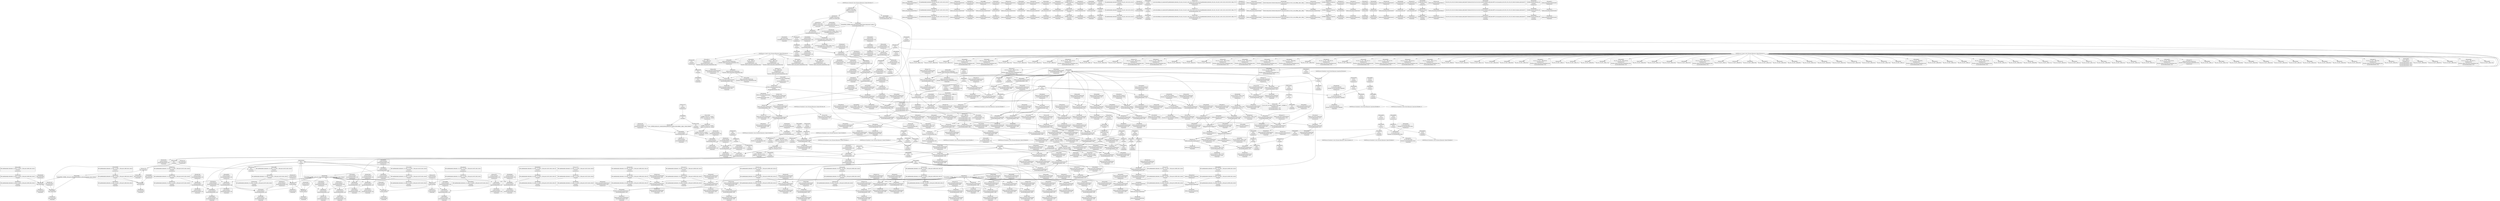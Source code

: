 digraph {
	CE0x4aaf050 [shape=record,shape=Mrecord,label="{CE0x4aaf050|selinux_msg_queue_msgsnd:tmp3|security/selinux/hooks.c,5231}"]
	CE0x4a9b010 [shape=record,shape=Mrecord,label="{CE0x4a9b010|current_sid:tmp6|security/selinux/hooks.c,218|*SummSink*}"]
	CE0x4ae4d90 [shape=record,shape=Mrecord,label="{CE0x4ae4d90|selinux_msg_queue_msgsnd:tmp24|security/selinux/hooks.c,5254|*SummSink*}"]
	CE0x4ae4920 [shape=record,shape=Mrecord,label="{CE0x4ae4920|selinux_msg_queue_msgsnd:tmp24|security/selinux/hooks.c,5254}"]
	CE0x4adbe50 [shape=record,shape=Mrecord,label="{CE0x4adbe50|selinux_msg_queue_msgsnd:tmp15|security/selinux/hooks.c,5244|*SummSource*}"]
	CE0x4b084d0 [shape=record,shape=Mrecord,label="{CE0x4b084d0|current_sid:tmp18|security/selinux/hooks.c,218|*SummSink*}"]
	CE0x4b08600 [shape=record,shape=Mrecord,label="{CE0x4b08600|current_sid:tmp19|security/selinux/hooks.c,218}"]
	CE0x4abb620 [shape=record,shape=Mrecord,label="{CE0x4abb620|_ret_i32_%tmp24,_!dbg_!27742|security/selinux/hooks.c,220|*SummSource*}"]
	CE0x4ac36e0 [shape=record,shape=Mrecord,label="{CE0x4ac36e0|current_sid:tmp15|security/selinux/hooks.c,218|*SummSink*}"]
	CE0x4b0cd70 [shape=record,shape=Mrecord,label="{CE0x4b0cd70|current_sid:sid|security/selinux/hooks.c,220}"]
	"CONST[source:0(mediator),value:0(static)][purpose:{operation}][SnkIdx:3]"
	CE0x4a8e6c0 [shape=record,shape=Mrecord,label="{CE0x4a8e6c0|selinux_msg_queue_msgsnd:ad|security/selinux/hooks.c, 5227|*SummSink*}"]
	CE0x4b1d2a0 [shape=record,shape=Mrecord,label="{CE0x4b1d2a0|selinux_msg_queue_msgsnd:tmp38|security/selinux/hooks.c,5263}"]
	CE0x4adece0 [shape=record,shape=Mrecord,label="{CE0x4adece0|selinux_msg_queue_msgsnd:tmp36|security/selinux/hooks.c,5260|*SummSink*}"]
	CE0x4adc1d0 [shape=record,shape=Mrecord,label="{CE0x4adc1d0|i64*_getelementptr_inbounds_(_15_x_i64_,_15_x_i64_*___llvm_gcov_ctr308,_i64_0,_i64_5)|*Constant*}"]
	CE0x4aacd80 [shape=record,shape=Mrecord,label="{CE0x4aacd80|80:_i32,_112:_i8*,_:_CRE_37,38_}"]
	CE0x4aa6970 [shape=record,shape=Mrecord,label="{CE0x4aa6970|i64*_getelementptr_inbounds_(_2_x_i64_,_2_x_i64_*___llvm_gcov_ctr98,_i64_0,_i64_0)|*Constant*|*SummSink*}"]
	CE0x4ab41e0 [shape=record,shape=Mrecord,label="{CE0x4ab41e0|selinux_msg_queue_msgsnd:tmp7|security/selinux/hooks.c,5237|*SummSink*}"]
	CE0x4a8d9e0 [shape=record,shape=Mrecord,label="{CE0x4a8d9e0|selinux_msg_queue_msgsnd:if.then17}"]
	CE0x4a96e50 [shape=record,shape=Mrecord,label="{CE0x4a96e50|i8*_getelementptr_inbounds_(_45_x_i8_,_45_x_i8_*_.str12,_i32_0,_i32_0)|*Constant*|*SummSink*}"]
	CE0x4a8f1f0 [shape=record,shape=Mrecord,label="{CE0x4a8f1f0|selinux_msg_queue_msgsnd:if.then17|*SummSource*}"]
	CE0x4b07aa0 [shape=record,shape=Mrecord,label="{CE0x4b07aa0|current_sid:tmp17|security/selinux/hooks.c,218}"]
	CE0x4ab9c10 [shape=record,shape=Mrecord,label="{CE0x4ab9c10|selinux_msg_queue_msgsnd:if.end|*SummSink*}"]
	CE0x4aa2550 [shape=record,shape=Mrecord,label="{CE0x4aa2550|get_current:tmp1|*SummSink*}"]
	CE0x4a91ee0 [shape=record,shape=Mrecord,label="{CE0x4a91ee0|i64_1|*Constant*|*SummSink*}"]
	CE0x4abdb50 [shape=record,shape=Mrecord,label="{CE0x4abdb50|current_sid:tmp11|security/selinux/hooks.c,218|*SummSource*}"]
	"CONST[source:0(mediator),value:2(dynamic)][purpose:{subject}][SnkIdx:4]"
	CE0x4ada640 [shape=record,shape=Mrecord,label="{CE0x4ada640|selinux_msg_queue_msgsnd:sid19|security/selinux/hooks.c,5260}"]
	CE0x4ac1bf0 [shape=record,shape=Mrecord,label="{CE0x4ac1bf0|current_sid:tmp14|security/selinux/hooks.c,218|*SummSink*}"]
	CE0x4b17680 [shape=record,shape=Mrecord,label="{CE0x4b17680|selinux_msg_queue_msgsnd:tmp34|security/selinux/hooks.c,5260|*SummSink*}"]
	CE0x4a98640 [shape=record,shape=Mrecord,label="{CE0x4a98640|80:_i32,_112:_i8*,_:_CRE_15,16_}"]
	CE0x4a9e430 [shape=record,shape=Mrecord,label="{CE0x4a9e430|i32_0|*Constant*|*SummSink*}"]
	CE0x4ada4c0 [shape=record,shape=Mrecord,label="{CE0x4ada4c0|selinux_msg_queue_msgsnd:tmp35|security/selinux/hooks.c,5260|*SummSink*}"]
	CE0x4ab0bb0 [shape=record,shape=Mrecord,label="{CE0x4ab0bb0|selinux_msg_queue_msgsnd:tmp5|security/selinux/hooks.c,5232|*SummSource*}"]
	CE0x4b0c340 [shape=record,shape=Mrecord,label="{CE0x4b0c340|current_sid:tmp22|security/selinux/hooks.c,218|*SummSink*}"]
	CE0x4ae9850 [shape=record,shape=Mrecord,label="{CE0x4ae9850|i8_4|*Constant*|*SummSource*}"]
	CE0x4b04940 [shape=record,shape=Mrecord,label="{CE0x4b04940|avc_has_perm:entry|*SummSink*}"]
	CE0x4a811a0 [shape=record,shape=Mrecord,label="{CE0x4a811a0|80:_i32,_112:_i8*,_:_CRE_53,54_}"]
	CE0x4b13eb0 [shape=record,shape=Mrecord,label="{CE0x4b13eb0|selinux_msg_queue_msgsnd:tmp30|security/selinux/hooks.c,5258}"]
	CE0x4adf110 [shape=record,shape=Mrecord,label="{CE0x4adf110|selinux_msg_queue_msgsnd:call20|security/selinux/hooks.c,5260|*SummSource*}"]
	CE0x4b1d440 [shape=record,shape=Mrecord,label="{CE0x4b1d440|selinux_msg_queue_msgsnd:tmp38|security/selinux/hooks.c,5263|*SummSource*}"]
	CE0x4b0b350 [shape=record,shape=Mrecord,label="{CE0x4b0b350|i32_22|*Constant*}"]
	CE0x4ae0460 [shape=record,shape=Mrecord,label="{CE0x4ae0460|i64*_getelementptr_inbounds_(_15_x_i64_,_15_x_i64_*___llvm_gcov_ctr308,_i64_0,_i64_6)|*Constant*|*SummSource*}"]
	CE0x4aaeac0 [shape=record,shape=Mrecord,label="{CE0x4aaeac0|selinux_msg_queue_msgsnd:if.end7|*SummSink*}"]
	CE0x4aad1a0 [shape=record,shape=Mrecord,label="{CE0x4aad1a0|current_sid:if.end}"]
	CE0x4a7ffb0 [shape=record,shape=Mrecord,label="{CE0x4a7ffb0|GLOBAL:current_sid.__warned|Global_var:current_sid.__warned|*SummSink*}"]
	CE0x4aa8d20 [shape=record,shape=Mrecord,label="{CE0x4aa8d20|i64_4|*Constant*}"]
	CE0x4adb480 [shape=record,shape=Mrecord,label="{CE0x4adb480|selinux_msg_queue_msgsnd:tmp13|security/selinux/hooks.c,5244|*SummSink*}"]
	CE0x4b200d0 [shape=record,shape=Mrecord,label="{CE0x4b200d0|_ret_i32_%retval.0,_!dbg_!27765|security/selinux/hooks.c,5264|*SummSink*}"]
	CE0x4aa7200 [shape=record,shape=Mrecord,label="{CE0x4aa7200|80:_i32,_112:_i8*,_:_CRE_14,15_}"]
	CE0x4b08ec0 [shape=record,shape=Mrecord,label="{CE0x4b08ec0|current_sid:tmp20|security/selinux/hooks.c,218}"]
	CE0x4b179f0 [shape=record,shape=Mrecord,label="{CE0x4b179f0|selinux_msg_queue_msgsnd:sid18|security/selinux/hooks.c,5260}"]
	CE0x4b0bb90 [shape=record,shape=Mrecord,label="{CE0x4b0bb90|current_sid:security|security/selinux/hooks.c,218|*SummSource*}"]
	CE0x4aa2450 [shape=record,shape=Mrecord,label="{CE0x4aa2450|selinux_msg_queue_msgsnd:return}"]
	CE0x4a99c90 [shape=record,shape=Mrecord,label="{CE0x4a99c90|80:_i32,_112:_i8*,_:_CRE_136,144_|*MultipleSource*|Function::selinux_msg_queue_msgsnd&Arg::msq::|security/selinux/hooks.c,5231}"]
	CE0x4ac8e00 [shape=record,shape=Mrecord,label="{CE0x4ac8e00|current_sid:do.end|*SummSource*}"]
	CE0x4a9ef60 [shape=record,shape=Mrecord,label="{CE0x4a9ef60|selinux_msg_queue_msgsnd:cmp|security/selinux/hooks.c,5237|*SummSink*}"]
	CE0x4aadf10 [shape=record,shape=Mrecord,label="{CE0x4aadf10|80:_i32,_112:_i8*,_:_CRE_200,208_|*MultipleSource*|Function::selinux_msg_queue_msgsnd&Arg::msq::|security/selinux/hooks.c,5231}"]
	CE0x4ac9740 [shape=record,shape=Mrecord,label="{CE0x4ac9740|i64_0|*Constant*}"]
	CE0x4ae1280 [shape=record,shape=Mrecord,label="{CE0x4ae1280|selinux_msg_queue_msgsnd:tmp19|security/selinux/hooks.c,5246|*SummSource*}"]
	CE0x4b04260 [shape=record,shape=Mrecord,label="{CE0x4b04260|current_sid:do.end}"]
	CE0x4addf40 [shape=record,shape=Mrecord,label="{CE0x4addf40|i64_11|*Constant*|*SummSource*}"]
	CE0x4adcd00 [shape=record,shape=Mrecord,label="{CE0x4adcd00|selinux_msg_queue_msgsnd:tmp16|security/selinux/hooks.c,5245|*SummSink*}"]
	CE0x4ac6580 [shape=record,shape=Mrecord,label="{CE0x4ac6580|i64*_getelementptr_inbounds_(_11_x_i64_,_11_x_i64_*___llvm_gcov_ctr125,_i64_0,_i64_6)|*Constant*|*SummSink*}"]
	CE0x4b1da40 [shape=record,shape=Mrecord,label="{CE0x4b1da40|selinux_msg_queue_msgsnd:tmp38|security/selinux/hooks.c,5263|*SummSink*}"]
	CE0x4b08160 [shape=record,shape=Mrecord,label="{CE0x4b08160|current_sid:tmp18|security/selinux/hooks.c,218}"]
	CE0x4b140e0 [shape=record,shape=Mrecord,label="{CE0x4b140e0|i64_10|*Constant*|*SummSource*}"]
	CE0x4b25e50 [shape=record,shape=Mrecord,label="{CE0x4b25e50|current_sid:tmp11|security/selinux/hooks.c,218}"]
	CE0x4a8d570 [shape=record,shape=Mrecord,label="{CE0x4a8d570|80:_i32,_112:_i8*,_:_CRE_47,48_}"]
	CE0x4aa38e0 [shape=record,shape=Mrecord,label="{CE0x4aa38e0|selinux_msg_queue_msgsnd:tmp9|security/selinux/hooks.c,5237|*SummSource*}"]
	CE0x4abbbe0 [shape=record,shape=Mrecord,label="{CE0x4abbbe0|i64*_getelementptr_inbounds_(_11_x_i64_,_11_x_i64_*___llvm_gcov_ctr125,_i64_0,_i64_1)|*Constant*|*SummSink*}"]
	CE0x4b0a2d0 [shape=record,shape=Mrecord,label="{CE0x4b0a2d0|_ret_%struct.task_struct*_%tmp4,_!dbg_!27714|./arch/x86/include/asm/current.h,14|*SummSource*}"]
	CE0x4ab72c0 [shape=record,shape=Mrecord,label="{CE0x4ab72c0|80:_i32,_112:_i8*,_:_CRE_24,25_}"]
	CE0x4b09040 [shape=record,shape=Mrecord,label="{CE0x4b09040|current_sid:tmp20|security/selinux/hooks.c,218|*SummSource*}"]
	CE0x4a9ee50 [shape=record,shape=Mrecord,label="{CE0x4a9ee50|selinux_msg_queue_msgsnd:cmp|security/selinux/hooks.c,5237}"]
	CE0x4b065d0 [shape=record,shape=Mrecord,label="{CE0x4b065d0|selinux_msg_queue_msgsnd:u|security/selinux/hooks.c,5249|*SummSink*}"]
	CE0x4b23570 [shape=record,shape=Mrecord,label="{CE0x4b23570|current_sid:tmp|*SummSink*}"]
	CE0x4ab09f0 [shape=record,shape=Mrecord,label="{CE0x4ab09f0|selinux_msg_queue_msgsnd:tmp4|*LoadInst*|security/selinux/hooks.c,5232|*SummSource*}"]
	CE0x4ac6f90 [shape=record,shape=Mrecord,label="{CE0x4ac6f90|current_sid:call|security/selinux/hooks.c,218}"]
	CE0x5fa2030 [shape=record,shape=Mrecord,label="{CE0x5fa2030|selinux_msg_queue_msgsnd:bb}"]
	CE0x4b0bf50 [shape=record,shape=Mrecord,label="{CE0x4b0bf50|current_sid:tmp22|security/selinux/hooks.c,218}"]
	CE0x4ac60a0 [shape=record,shape=Mrecord,label="{CE0x4ac60a0|_call_void_mcount()_#3}"]
	CE0x4b22c30 [shape=record,shape=Mrecord,label="{CE0x4b22c30|i64_4|*Constant*}"]
	CE0x4aa6350 [shape=record,shape=Mrecord,label="{CE0x4aa6350|80:_i32,_112:_i8*,_:_CRE_20,21_}"]
	CE0x4ac8370 [shape=record,shape=Mrecord,label="{CE0x4ac8370|current_sid:land.lhs.true2|*SummSource*}"]
	CE0x4b07230 [shape=record,shape=Mrecord,label="{CE0x4b07230|selinux_msg_queue_msgsnd:sid9|security/selinux/hooks.c,5252|*SummSource*}"]
	CE0x4b26360 [shape=record,shape=Mrecord,label="{CE0x4b26360|get_current:tmp4|./arch/x86/include/asm/current.h,14|*SummSource*}"]
	"CONST[source:0(mediator),value:2(dynamic)][purpose:{object}][SnkIdx:10]"
	CE0x4aa41c0 [shape=record,shape=Mrecord,label="{CE0x4aa41c0|i32_1|*Constant*|*SummSource*}"]
	CE0x4ab7b80 [shape=record,shape=Mrecord,label="{CE0x4ab7b80|GLOBAL:current_sid|*Constant*}"]
	CE0x4b0ad60 [shape=record,shape=Mrecord,label="{CE0x4b0ad60|current_sid:cred|security/selinux/hooks.c,218|*SummSink*}"]
	CE0x4b04470 [shape=record,shape=Mrecord,label="{CE0x4b04470|current_sid:land.lhs.true|*SummSource*}"]
	CE0x4abebe0 [shape=record,shape=Mrecord,label="{CE0x4abebe0|i64*_getelementptr_inbounds_(_11_x_i64_,_11_x_i64_*___llvm_gcov_ctr125,_i64_0,_i64_8)|*Constant*|*SummSink*}"]
	CE0x4b22740 [shape=record,shape=Mrecord,label="{CE0x4b22740|current_sid:do.body}"]
	CE0x4ae9c20 [shape=record,shape=Mrecord,label="{CE0x4ae9c20|selinux_msg_queue_msgsnd:tmp21|security/selinux/hooks.c,5252|*SummSource*}"]
	CE0x4a9a7d0 [shape=record,shape=Mrecord,label="{CE0x4a9a7d0|selinux_msg_queue_msgsnd:rc.0}"]
	CE0x4a96b30 [shape=record,shape=Mrecord,label="{CE0x4a96b30|i32_218|*Constant*|*SummSink*}"]
	CE0x4ab94b0 [shape=record,shape=Mrecord,label="{CE0x4ab94b0|i32_1|*Constant*}"]
	CE0x4a9d1e0 [shape=record,shape=Mrecord,label="{CE0x4a9d1e0|selinux_msg_queue_msgsnd:call|security/selinux/hooks.c,5228}"]
	CE0x4b0b7c0 [shape=record,shape=Mrecord,label="{CE0x4b0b7c0|i32_22|*Constant*|*SummSink*}"]
	CE0x4b14b90 [shape=record,shape=Mrecord,label="{CE0x4b14b90|selinux_msg_queue_msgsnd:tmp30|security/selinux/hooks.c,5258|*SummSource*}"]
	CE0x4abf9b0 [shape=record,shape=Mrecord,label="{CE0x4abf9b0|current_sid:tmp16|security/selinux/hooks.c,218|*SummSource*}"]
	CE0x4aeac40 [shape=record,shape=Mrecord,label="{CE0x4aeac40|selinux_msg_queue_msgsnd:tmp21|security/selinux/hooks.c,5252}"]
	CE0x4b20e70 [shape=record,shape=Mrecord,label="{CE0x4b20e70|current_sid:tmp12|security/selinux/hooks.c,218|*SummSource*}"]
	CE0x4a9e980 [shape=record,shape=Mrecord,label="{CE0x4a9e980|i32_4|*Constant*|*SummSink*}"]
	CE0x4b0ddd0 [shape=record,shape=Mrecord,label="{CE0x4b0ddd0|current_sid:tmp24|security/selinux/hooks.c,220|*SummSource*}"]
	CE0x4aa24c0 [shape=record,shape=Mrecord,label="{CE0x4aa24c0|selinux_msg_queue_msgsnd:return|*SummSource*}"]
	CE0x4adf6c0 [shape=record,shape=Mrecord,label="{CE0x4adf6c0|i32_512|*Constant*|*SummSource*}"]
	CE0x4ac6d00 [shape=record,shape=Mrecord,label="{CE0x4ac6d00|COLLAPSED:_GCMRE___llvm_gcov_ctr98_internal_global_2_x_i64_zeroinitializer:_elem_0:default:}"]
	CE0x4b21940 [shape=record,shape=Mrecord,label="{CE0x4b21940|0:_i8,_:_GCMR_current_sid.__warned_internal_global_i8_0,_section_.data.unlikely_,_align_1:_elem_0:default:}"]
	CE0x4aa6bb0 [shape=record,shape=Mrecord,label="{CE0x4aa6bb0|GLOBAL:__llvm_gcov_ctr125|Global_var:__llvm_gcov_ctr125}"]
	CE0x4aa5d10 [shape=record,shape=Mrecord,label="{CE0x4aa5d10|80:_i32,_112:_i8*,_:_CRE_9,10_}"]
	CE0x4a8e4e0 [shape=record,shape=Mrecord,label="{CE0x4a8e4e0|selinux_msg_queue_msgsnd:tmp1|*SummSource*}"]
	CE0x4add730 [shape=record,shape=Mrecord,label="{CE0x4add730|selinux_msg_queue_msgsnd:tobool16|security/selinux/hooks.c,5258|*SummSink*}"]
	CE0x4ab91d0 [shape=record,shape=Mrecord,label="{CE0x4ab91d0|80:_i32,_112:_i8*,_:_CRE_120,128_|*MultipleSource*|Function::selinux_msg_queue_msgsnd&Arg::msq::|security/selinux/hooks.c,5231}"]
	CE0x4aaf1f0 [shape=record,shape=Mrecord,label="{CE0x4aaf1f0|selinux_msg_queue_msgsnd:tmp2|security/selinux/hooks.c,5231}"]
	CE0x4a912a0 [shape=record,shape=Mrecord,label="{CE0x4a912a0|selinux_msg_queue_msgsnd:sid3|security/selinux/hooks.c,5242|*SummSink*}"]
	CE0x4added0 [shape=record,shape=Mrecord,label="{CE0x4added0|i64_11|*Constant*}"]
	CE0x4b0b9b0 [shape=record,shape=Mrecord,label="{CE0x4b0b9b0|COLLAPSED:_CMRE:_elem_0::|security/selinux/hooks.c,218}"]
	CE0x4aaf0c0 [shape=record,shape=Mrecord,label="{CE0x4aaf0c0|selinux_msg_queue_msgsnd:msg|Function::selinux_msg_queue_msgsnd&Arg::msg::}"]
	CE0x4aadb80 [shape=record,shape=Mrecord,label="{CE0x4aadb80|GLOBAL:__llvm_gcov_ctr308|Global_var:__llvm_gcov_ctr308|*SummSource*}"]
	CE0x4ab1660 [shape=record,shape=Mrecord,label="{CE0x4ab1660|selinux_msg_queue_msgsnd:sid2|security/selinux/hooks.c,5237}"]
	CE0x4aa5b30 [shape=record,shape=Mrecord,label="{CE0x4aa5b30|80:_i32,_112:_i8*,_:_CRE_7,8_}"]
	CE0x4aec4c0 [shape=record,shape=Mrecord,label="{CE0x4aec4c0|selinux_msg_queue_msgsnd:tmp20|security/selinux/hooks.c,5249|*SummSink*}"]
	CE0x4acad00 [shape=record,shape=Mrecord,label="{CE0x4acad00|selinux_msg_queue_msgsnd:call5|security/selinux/hooks.c,5242}"]
	CE0x4aed7d0 [shape=record,shape=Mrecord,label="{CE0x4aed7d0|i32_32|*Constant*|*SummSource*}"]
	CE0x4a7fae0 [shape=record,shape=Mrecord,label="{CE0x4a7fae0|80:_i32,_112:_i8*,_:_CRE_33,34_}"]
	CE0x4ac3b20 [shape=record,shape=Mrecord,label="{CE0x4ac3b20|80:_i32,_112:_i8*,_:_CRE_43,44_}"]
	CE0x4a970e0 [shape=record,shape=Mrecord,label="{CE0x4a970e0|%struct.qstr*_null|*Constant*|*SummSource*}"]
	CE0x4b23650 [shape=record,shape=Mrecord,label="{CE0x4b23650|current_sid:tmp1}"]
	CE0x4aca360 [shape=record,shape=Mrecord,label="{CE0x4aca360|i8*_getelementptr_inbounds_(_25_x_i8_,_25_x_i8_*_.str3,_i32_0,_i32_0)|*Constant*}"]
	CE0x4ab2410 [shape=record,shape=Mrecord,label="{CE0x4ab2410|selinux_msg_queue_msgsnd:tobool|security/selinux/hooks.c,5244|*SummSink*}"]
	CE0x4a954a0 [shape=record,shape=Mrecord,label="{CE0x4a954a0|GLOBAL:__llvm_gcov_ctr308|Global_var:__llvm_gcov_ctr308|*SummSink*}"]
	CE0x4aa1750 [shape=record,shape=Mrecord,label="{CE0x4aa1750|80:_i32,_112:_i8*,_:_CRE_184,192_|*MultipleSource*|Function::selinux_msg_queue_msgsnd&Arg::msq::|security/selinux/hooks.c,5231}"]
	CE0x4aed160 [shape=record,shape=Mrecord,label="{CE0x4aed160|i16_27|*Constant*|*SummSink*}"]
	CE0x4b04190 [shape=record,shape=Mrecord,label="{CE0x4b04190|current_sid:if.then|*SummSink*}"]
	CE0x4ade100 [shape=record,shape=Mrecord,label="{CE0x4ade100|i64_11|*Constant*|*SummSink*}"]
	CE0x4ab8720 [shape=record,shape=Mrecord,label="{CE0x4ab8720|selinux_msg_queue_msgsnd:sid3|security/selinux/hooks.c,5242}"]
	CE0x4a9a000 [shape=record,shape=Mrecord,label="{CE0x4a9a000|i32_1|*Constant*|*SummSink*}"]
	CE0x4aed430 [shape=record,shape=Mrecord,label="{CE0x4aed430|avc_has_perm:tclass|Function::avc_has_perm&Arg::tclass::}"]
	CE0x4adb2c0 [shape=record,shape=Mrecord,label="{CE0x4adb2c0|selinux_msg_queue_msgsnd:tmp13|security/selinux/hooks.c,5244|*SummSource*}"]
	CE0x4b14d50 [shape=record,shape=Mrecord,label="{CE0x4b14d50|selinux_msg_queue_msgsnd:tmp30|security/selinux/hooks.c,5258|*SummSink*}"]
	CE0x4ab7ae0 [shape=record,shape=Mrecord,label="{CE0x4ab7ae0|selinux_msg_queue_msgsnd:call|security/selinux/hooks.c,5228|*SummSink*}"]
	CE0x4b14840 [shape=record,shape=Mrecord,label="{CE0x4b14840|selinux_msg_queue_msgsnd:tmp29|security/selinux/hooks.c,5258|*SummSink*}"]
	CE0x4b04120 [shape=record,shape=Mrecord,label="{CE0x4b04120|current_sid:if.then|*SummSource*}"]
	CE0x4aa0dc0 [shape=record,shape=Mrecord,label="{CE0x4aa0dc0|40:_i8*,_:_CRE_16,24_|*MultipleSource*|security/selinux/hooks.c,5232|Function::selinux_msg_queue_msgsnd&Arg::msg::}"]
	CE0x4abae70 [shape=record,shape=Mrecord,label="{CE0x4abae70|80:_i32,_112:_i8*,_:_CRE_92,96_|*MultipleSource*|Function::selinux_msg_queue_msgsnd&Arg::msq::|security/selinux/hooks.c,5231}"]
	CE0x4abeab0 [shape=record,shape=Mrecord,label="{CE0x4abeab0|i1_true|*Constant*|*SummSink*}"]
	CE0x4adee60 [shape=record,shape=Mrecord,label="{CE0x4adee60|selinux_msg_queue_msgsnd:call20|security/selinux/hooks.c,5260}"]
	CE0x4b0a5b0 [shape=record,shape=Mrecord,label="{CE0x4b0a5b0|_ret_%struct.task_struct*_%tmp4,_!dbg_!27714|./arch/x86/include/asm/current.h,14|*SummSink*}"]
	CE0x4b0bc00 [shape=record,shape=Mrecord,label="{CE0x4b0bc00|current_sid:security|security/selinux/hooks.c,218|*SummSink*}"]
	CE0x4a9ad20 [shape=record,shape=Mrecord,label="{CE0x4a9ad20|80:_i32,_112:_i8*,_:_CRE_30,31_}"]
	CE0x4b06410 [shape=record,shape=Mrecord,label="{CE0x4b06410|selinux_msg_queue_msgsnd:u|security/selinux/hooks.c,5249|*SummSource*}"]
	CE0x4ab74a0 [shape=record,shape=Mrecord,label="{CE0x4ab74a0|80:_i32,_112:_i8*,_:_CRE_26,27_}"]
	CE0x4aad7e0 [shape=record,shape=Mrecord,label="{CE0x4aad7e0|i64*_getelementptr_inbounds_(_11_x_i64_,_11_x_i64_*___llvm_gcov_ctr125,_i64_0,_i64_1)|*Constant*}"]
	CE0x4ae03f0 [shape=record,shape=Mrecord,label="{CE0x4ae03f0|i64*_getelementptr_inbounds_(_15_x_i64_,_15_x_i64_*___llvm_gcov_ctr308,_i64_0,_i64_6)|*Constant*}"]
	CE0x4aea6a0 [shape=record,shape=Mrecord,label="{CE0x4aea6a0|selinux_msg_queue_msgsnd:key|security/selinux/hooks.c,5249}"]
	CE0x4ae5b70 [shape=record,shape=Mrecord,label="{CE0x4ae5b70|i64*_getelementptr_inbounds_(_15_x_i64_,_15_x_i64_*___llvm_gcov_ctr308,_i64_0,_i64_9)|*Constant*|*SummSink*}"]
	CE0x4b1ecd0 [shape=record,shape=Mrecord,label="{CE0x4b1ecd0|i64*_getelementptr_inbounds_(_15_x_i64_,_15_x_i64_*___llvm_gcov_ctr308,_i64_0,_i64_14)|*Constant*|*SummSource*}"]
	CE0x4ac39f0 [shape=record,shape=Mrecord,label="{CE0x4ac39f0|80:_i32,_112:_i8*,_:_CRE_42,43_}"]
	CE0x4adc890 [shape=record,shape=Mrecord,label="{CE0x4adc890|i64*_getelementptr_inbounds_(_15_x_i64_,_15_x_i64_*___llvm_gcov_ctr308,_i64_0,_i64_5)|*Constant*|*SummSink*}"]
	CE0x4aa1500 [shape=record,shape=Mrecord,label="{CE0x4aa1500|80:_i32,_112:_i8*,_:_CRE_176,184_|*MultipleSource*|Function::selinux_msg_queue_msgsnd&Arg::msq::|security/selinux/hooks.c,5231}"]
	CE0x4ac27e0 [shape=record,shape=Mrecord,label="{CE0x4ac27e0|_call_void_lockdep_rcu_suspicious(i8*_getelementptr_inbounds_(_25_x_i8_,_25_x_i8_*_.str3,_i32_0,_i32_0),_i32_218,_i8*_getelementptr_inbounds_(_45_x_i8_,_45_x_i8_*_.str12,_i32_0,_i32_0))_#10,_!dbg_!27727|security/selinux/hooks.c,218|*SummSource*}"]
	CE0x4a95780 [shape=record,shape=Mrecord,label="{CE0x4a95780|selinux_msg_queue_msgsnd:tmp9|security/selinux/hooks.c,5237|*SummSink*}"]
	CE0x4adfd40 [shape=record,shape=Mrecord,label="{CE0x4adfd40|selinux_msg_queue_msgsnd:rc.1}"]
	CE0x4a96de0 [shape=record,shape=Mrecord,label="{CE0x4a96de0|i8*_getelementptr_inbounds_(_45_x_i8_,_45_x_i8_*_.str12,_i32_0,_i32_0)|*Constant*|*SummSource*}"]
	CE0x4a9b140 [shape=record,shape=Mrecord,label="{CE0x4a9b140|current_sid:tmp7|security/selinux/hooks.c,218}"]
	CE0x4b0e110 [shape=record,shape=Mrecord,label="{CE0x4b0e110|get_current:bb|*SummSource*}"]
	CE0x4adaa50 [shape=record,shape=Mrecord,label="{CE0x4adaa50|selinux_msg_queue_msgsnd:tmp17|security/selinux/hooks.c,5245|*SummSource*}"]
	CE0x4ae4320 [shape=record,shape=Mrecord,label="{CE0x4ae4320|selinux_msg_queue_msgsnd:tmp22|security/selinux/hooks.c,5254|*SummSink*}"]
	CE0x4ab5800 [shape=record,shape=Mrecord,label="{CE0x4ab5800|80:_i32,_112:_i8*,_:_CRE_216,224_|*MultipleSource*|Function::selinux_msg_queue_msgsnd&Arg::msq::|security/selinux/hooks.c,5231}"]
	CE0x4aa8620 [shape=record,shape=Mrecord,label="{CE0x4aa8620|selinux_msg_queue_msgsnd:if.then6|*SummSink*}"]
	CE0x4ab44d0 [shape=record,shape=Mrecord,label="{CE0x4ab44d0|i64_0|*Constant*|*SummSource*}"]
	CE0x4a9beb0 [shape=record,shape=Mrecord,label="{CE0x4a9beb0|selinux_msg_queue_msgsnd:rc.0|*SummSink*}"]
	CE0x4ab8d10 [shape=record,shape=Mrecord,label="{CE0x4ab8d10|i64_2|*Constant*|*SummSource*}"]
	CE0x4aaeec0 [shape=record,shape=Mrecord,label="{CE0x4aaeec0|selinux_msg_queue_msgsnd:tmp2|security/selinux/hooks.c,5231|*SummSink*}"]
	CE0x4b25540 [shape=record,shape=Mrecord,label="{CE0x4b25540|current_sid:tmp13|security/selinux/hooks.c,218|*SummSink*}"]
	CE0x4b0a510 [shape=record,shape=Mrecord,label="{CE0x4b0a510|_ret_%struct.task_struct*_%tmp4,_!dbg_!27714|./arch/x86/include/asm/current.h,14}"]
	CE0x4ada950 [shape=record,shape=Mrecord,label="{CE0x4ada950|selinux_msg_queue_msgsnd:tmp17|security/selinux/hooks.c,5245}"]
	CE0x4b1f720 [shape=record,shape=Mrecord,label="{CE0x4b1f720|selinux_msg_queue_msgsnd:tmp40|security/selinux/hooks.c,5264|*SummSink*}"]
	CE0x4ae57f0 [shape=record,shape=Mrecord,label="{CE0x4ae57f0|i64*_getelementptr_inbounds_(_15_x_i64_,_15_x_i64_*___llvm_gcov_ctr308,_i64_0,_i64_9)|*Constant*|*SummSource*}"]
	CE0x4aad340 [shape=record,shape=Mrecord,label="{CE0x4aad340|80:_i32,_112:_i8*,_:_CRE_72,73_|*MultipleSource*|Function::selinux_msg_queue_msgsnd&Arg::msq::|security/selinux/hooks.c,5231}"]
	CE0x4ab0c20 [shape=record,shape=Mrecord,label="{CE0x4ab0c20|selinux_msg_queue_msgsnd:tmp6|security/selinux/hooks.c,5237}"]
	CE0x4ae6da0 [shape=record,shape=Mrecord,label="{CE0x4ae6da0|selinux_msg_queue_msgsnd:sid13|security/selinux/hooks.c,5256|*SummSink*}"]
	CE0x4b17a60 [shape=record,shape=Mrecord,label="{CE0x4b17a60|selinux_msg_queue_msgsnd:sid18|security/selinux/hooks.c,5260|*SummSource*}"]
	CE0x4abcc20 [shape=record,shape=Mrecord,label="{CE0x4abcc20|i32_0|*Constant*}"]
	CE0x4b23c00 [shape=record,shape=Mrecord,label="{CE0x4b23c00|i64_5|*Constant*|*SummSource*}"]
	"CONST[source:1(input),value:2(dynamic)][purpose:{object}][SrcIdx:16]"
	CE0x5e3b580 [shape=record,shape=Mrecord,label="{CE0x5e3b580|i64_1|*Constant*}"]
	CE0x4b073b0 [shape=record,shape=Mrecord,label="{CE0x4b073b0|selinux_msg_queue_msgsnd:sid9|security/selinux/hooks.c,5252|*SummSink*}"]
	CE0x4b06c60 [shape=record,shape=Mrecord,label="{CE0x4b06c60|selinux_msg_queue_msgsnd:ipc_id|security/selinux/hooks.c,5249|*SummSink*}"]
	CE0x4b05290 [shape=record,shape=Mrecord,label="{CE0x4b05290|avc_has_perm:requested|Function::avc_has_perm&Arg::requested::|*SummSource*}"]
	CE0x4a9b420 [shape=record,shape=Mrecord,label="{CE0x4a9b420|80:_i32,_112:_i8*,_:_CRE_84,88_|*MultipleSource*|Function::selinux_msg_queue_msgsnd&Arg::msq::|security/selinux/hooks.c,5231}"]
	CE0x4ab5570 [shape=record,shape=Mrecord,label="{CE0x4ab5570|80:_i32,_112:_i8*,_:_CRE_55,56_}"]
	CE0x4b17c20 [shape=record,shape=Mrecord,label="{CE0x4b17c20|selinux_msg_queue_msgsnd:sid18|security/selinux/hooks.c,5260|*SummSink*}"]
	CE0x4a9e780 [shape=record,shape=Mrecord,label="{CE0x4a9e780|current_sid:tmp6|security/selinux/hooks.c,218}"]
	CE0x4aa13f0 [shape=record,shape=Mrecord,label="{CE0x4aa13f0|i64*_getelementptr_inbounds_(_2_x_i64_,_2_x_i64_*___llvm_gcov_ctr98,_i64_0,_i64_1)|*Constant*}"]
	CE0x4aa7750 [shape=record,shape=Mrecord,label="{CE0x4aa7750|selinux_msg_queue_msgsnd:q_perm|security/selinux/hooks.c,5231|*SummSource*}"]
	CE0x4abb150 [shape=record,shape=Mrecord,label="{CE0x4abb150|80:_i32,_112:_i8*,_:_CRE_100,102_|*MultipleSource*|Function::selinux_msg_queue_msgsnd&Arg::msq::|security/selinux/hooks.c,5231}"]
	CE0x4a91f50 [shape=record,shape=Mrecord,label="{CE0x4a91f50|i64_1|*Constant*|*SummSource*}"]
	CE0x4b25a90 [shape=record,shape=Mrecord,label="{CE0x4b25a90|%struct.task_struct*_(%struct.task_struct**)*_asm_movq_%gs:$_1:P_,$0_,_r,im,_dirflag_,_fpsr_,_flags_|*SummSink*}"]
	CE0x4a9a0c0 [shape=record,shape=Mrecord,label="{CE0x4a9a0c0|selinux_msg_queue_msgsnd:ad|security/selinux/hooks.c, 5227}"]
	CE0x4b207c0 [shape=record,shape=Mrecord,label="{CE0x4b207c0|current_sid:do.body|*SummSink*}"]
	CE0x4a81400 [shape=record,shape=Mrecord,label="{CE0x4a81400|80:_i32,_112:_i8*,_:_CRE_52,53_}"]
	CE0x4ae3510 [shape=record,shape=Mrecord,label="{CE0x4ae3510|i64_8|*Constant*}"]
	"CONST[source:0(mediator),value:2(dynamic)][purpose:{object}][SnkIdx:1]"
	CE0x4ae3740 [shape=record,shape=Mrecord,label="{CE0x4ae3740|i64_8|*Constant*|*SummSink*}"]
	CE0x4a9a650 [shape=record,shape=Mrecord,label="{CE0x4a9a650|selinux_msg_queue_msgsnd:call14|security/selinux/hooks.c,5256|*SummSink*}"]
	CE0x4adc510 [shape=record,shape=Mrecord,label="{CE0x4adc510|i64*_getelementptr_inbounds_(_15_x_i64_,_15_x_i64_*___llvm_gcov_ctr308,_i64_0,_i64_5)|*Constant*|*SummSource*}"]
	CE0x4aa3ed0 [shape=record,shape=Mrecord,label="{CE0x4aa3ed0|80:_i32,_112:_i8*,_:_CRE_104,112_|*MultipleSource*|Function::selinux_msg_queue_msgsnd&Arg::msq::|security/selinux/hooks.c,5231}"]
	CE0x4adb640 [shape=record,shape=Mrecord,label="{CE0x4adb640|selinux_msg_queue_msgsnd:tmp14|security/selinux/hooks.c,5244}"]
	CE0x4aa32d0 [shape=record,shape=Mrecord,label="{CE0x4aa32d0|selinux_msg_queue_msgsnd:if.then|*SummSource*}"]
	CE0x4ac46c0 [shape=record,shape=Mrecord,label="{CE0x4ac46c0|i32_3|*Constant*}"]
	CE0x4adf2d0 [shape=record,shape=Mrecord,label="{CE0x4adf2d0|selinux_msg_queue_msgsnd:call20|security/selinux/hooks.c,5260|*SummSink*}"]
	CE0x4a9e600 [shape=record,shape=Mrecord,label="{CE0x4a9e600|current_sid:tmp5|security/selinux/hooks.c,218}"]
	CE0x4b0a920 [shape=record,shape=Mrecord,label="{CE0x4b0a920|i32_78|*Constant*}"]
	CE0x4a961d0 [shape=record,shape=Mrecord,label="{CE0x4a961d0|GLOBAL:lockdep_rcu_suspicious|*Constant*}"]
	CE0x4b0a240 [shape=record,shape=Mrecord,label="{CE0x4b0a240|get_current:entry|*SummSink*}"]
	CE0x4ac14b0 [shape=record,shape=Mrecord,label="{CE0x4ac14b0|current_sid:tobool1|security/selinux/hooks.c,218|*SummSink*}"]
	CE0x4b04bb0 [shape=record,shape=Mrecord,label="{CE0x4b04bb0|avc_has_perm:ssid|Function::avc_has_perm&Arg::ssid::}"]
	CE0x4abfb30 [shape=record,shape=Mrecord,label="{CE0x4abfb30|current_sid:tmp16|security/selinux/hooks.c,218|*SummSink*}"]
	CE0x4aa2150 [shape=record,shape=Mrecord,label="{CE0x4aa2150|get_current:tmp1}"]
	CE0x4ab9380 [shape=record,shape=Mrecord,label="{CE0x4ab9380|80:_i32,_112:_i8*,_:_CRE_128,136_|*MultipleSource*|Function::selinux_msg_queue_msgsnd&Arg::msq::|security/selinux/hooks.c,5231}"]
	CE0x4ac3270 [shape=record,shape=Mrecord,label="{CE0x4ac3270|i64*_getelementptr_inbounds_(_11_x_i64_,_11_x_i64_*___llvm_gcov_ctr125,_i64_0,_i64_8)|*Constant*|*SummSource*}"]
	CE0x4ac6da0 [shape=record,shape=Mrecord,label="{CE0x4ac6da0|_call_void_mcount()_#3|*SummSource*}"]
	CE0x4ae4f10 [shape=record,shape=Mrecord,label="{CE0x4ae4f10|selinux_msg_queue_msgsnd:tmp25|security/selinux/hooks.c,5254}"]
	CE0x4ab98e0 [shape=record,shape=Mrecord,label="{CE0x4ab98e0|80:_i32,_112:_i8*,_:_CRE_80,84_|*MultipleSource*|Function::selinux_msg_queue_msgsnd&Arg::msq::|security/selinux/hooks.c,5231}"]
	CE0x4aae0c0 [shape=record,shape=Mrecord,label="{CE0x4aae0c0|80:_i32,_112:_i8*,_:_CRE_208,216_|*MultipleSource*|Function::selinux_msg_queue_msgsnd&Arg::msq::|security/selinux/hooks.c,5231}"]
	CE0x4ae3170 [shape=record,shape=Mrecord,label="{CE0x4ae3170|selinux_msg_queue_msgsnd:tobool11|security/selinux/hooks.c,5254|*SummSource*}"]
	CE0x4b25460 [shape=record,shape=Mrecord,label="{CE0x4b25460|current_sid:tmp13|security/selinux/hooks.c,218}"]
	CE0x4b23e40 [shape=record,shape=Mrecord,label="{CE0x4b23e40|i64_5|*Constant*|*SummSink*}"]
	"CONST[source:2(external),value:2(dynamic)][purpose:{subject}][SrcIdx:17]"
	CE0x4b1ef50 [shape=record,shape=Mrecord,label="{CE0x4b1ef50|selinux_msg_queue_msgsnd:tmp40|security/selinux/hooks.c,5264}"]
	CE0x4abc490 [shape=record,shape=Mrecord,label="{CE0x4abc490|i32_4|*Constant*|*SummSource*}"]
	CE0x4b06750 [shape=record,shape=Mrecord,label="{CE0x4b06750|selinux_msg_queue_msgsnd:ipc_id|security/selinux/hooks.c,5249}"]
	CE0x4ac6ea0 [shape=record,shape=Mrecord,label="{CE0x4ac6ea0|_call_void_mcount()_#3|*SummSink*}"]
	CE0x4ac5300 [shape=record,shape=Mrecord,label="{CE0x4ac5300|current_sid:tobool1|security/selinux/hooks.c,218}"]
	CE0x4adb8f0 [shape=record,shape=Mrecord,label="{CE0x4adb8f0|selinux_msg_queue_msgsnd:tmp14|security/selinux/hooks.c,5244|*SummSource*}"]
	CE0x4ab2890 [shape=record,shape=Mrecord,label="{CE0x4ab2890|80:_i32,_112:_i8*,_:_CRE_172,176_|*MultipleSource*|Function::selinux_msg_queue_msgsnd&Arg::msq::|security/selinux/hooks.c,5231}"]
	CE0x4aa5c20 [shape=record,shape=Mrecord,label="{CE0x4aa5c20|80:_i32,_112:_i8*,_:_CRE_8,9_}"]
	CE0x4aa28d0 [shape=record,shape=Mrecord,label="{CE0x4aa28d0|selinux_msg_queue_msgsnd:entry|*SummSink*}"]
	CE0x4ae60b0 [shape=record,shape=Mrecord,label="{CE0x4ae60b0|selinux_msg_queue_msgsnd:tmp26|security/selinux/hooks.c,5256|*SummSink*}"]
	CE0x4b0b220 [shape=record,shape=Mrecord,label="{CE0x4b0b220|current_sid:tmp21|security/selinux/hooks.c,218|*SummSource*}"]
	CE0x4ab1030 [shape=record,shape=Mrecord,label="{CE0x4ab1030|selinux_msg_queue_msgsnd:if.end}"]
	CE0x4aaf380 [shape=record,shape=Mrecord,label="{CE0x4aaf380|selinux_msg_queue_msgsnd:msg|Function::selinux_msg_queue_msgsnd&Arg::msg::|*SummSink*}"]
	CE0x4a8d7d0 [shape=record,shape=Mrecord,label="{CE0x4a8d7d0|80:_i32,_112:_i8*,_:_CRE_46,47_}"]
	CE0x4aa4dd0 [shape=record,shape=Mrecord,label="{CE0x4aa4dd0|selinux_msg_queue_msgsnd:tobool|security/selinux/hooks.c,5244|*SummSource*}"]
	CE0x4abba30 [shape=record,shape=Mrecord,label="{CE0x4abba30|i64*_getelementptr_inbounds_(_11_x_i64_,_11_x_i64_*___llvm_gcov_ctr125,_i64_0,_i64_1)|*Constant*|*SummSource*}"]
	CE0x4b56410 [shape=record,shape=Mrecord,label="{CE0x4b56410|i64*_getelementptr_inbounds_(_2_x_i64_,_2_x_i64_*___llvm_gcov_ctr98,_i64_0,_i64_1)|*Constant*|*SummSink*}"]
	CE0x4abe370 [shape=record,shape=Mrecord,label="{CE0x4abe370|current_sid:bb|*SummSource*}"]
	"CONST[source:0(mediator),value:0(static)][purpose:{operation}][SnkIdx:11]"
	CE0x4aebea0 [shape=record,shape=Mrecord,label="{CE0x4aebea0|avc_has_perm:ssid|Function::avc_has_perm&Arg::ssid::|*SummSink*}"]
	CE0x4a95640 [shape=record,shape=Mrecord,label="{CE0x4a95640|selinux_msg_queue_msgsnd:tmp8|security/selinux/hooks.c,5237}"]
	CE0x4b24670 [shape=record,shape=Mrecord,label="{CE0x4b24670|current_sid:tmp}"]
	CE0x4a96300 [shape=record,shape=Mrecord,label="{CE0x4a96300|GLOBAL:lockdep_rcu_suspicious|*Constant*|*SummSource*}"]
	CE0x4ab3100 [shape=record,shape=Mrecord,label="{CE0x4ab3100|current_sid:entry|*SummSink*}"]
	CE0x4ac8ff0 [shape=record,shape=Mrecord,label="{CE0x4ac8ff0|i64*_getelementptr_inbounds_(_11_x_i64_,_11_x_i64_*___llvm_gcov_ctr125,_i64_0,_i64_0)|*Constant*|*SummSource*}"]
	CE0x4b040b0 [shape=record,shape=Mrecord,label="{CE0x4b040b0|get_current:tmp2|*SummSource*}"]
	CE0x4aaee00 [shape=record,shape=Mrecord,label="{CE0x4aaee00|selinux_msg_queue_msgsnd:tmp|*SummSink*}"]
	CE0x4b24420 [shape=record,shape=Mrecord,label="{CE0x4b24420|i64*_getelementptr_inbounds_(_11_x_i64_,_11_x_i64_*___llvm_gcov_ctr125,_i64_0,_i64_0)|*Constant*}"]
	CE0x4b0a150 [shape=record,shape=Mrecord,label="{CE0x4b0a150|get_current:entry|*SummSource*}"]
	CE0x4aa0020 [shape=record,shape=Mrecord,label="{CE0x4aa0020|selinux_msg_queue_msgsnd:if.end7}"]
	CE0x4b0aa00 [shape=record,shape=Mrecord,label="{CE0x4b0aa00|i32_78|*Constant*|*SummSource*}"]
	CE0x4aed030 [shape=record,shape=Mrecord,label="{CE0x4aed030|i16_27|*Constant*|*SummSource*}"]
	CE0x4aa7020 [shape=record,shape=Mrecord,label="{CE0x4aa7020|80:_i32,_112:_i8*,_:_CRE_12,13_}"]
	CE0x4b1ed80 [shape=record,shape=Mrecord,label="{CE0x4b1ed80|i64*_getelementptr_inbounds_(_15_x_i64_,_15_x_i64_*___llvm_gcov_ctr308,_i64_0,_i64_14)|*Constant*|*SummSink*}"]
	CE0x4ac3670 [shape=record,shape=Mrecord,label="{CE0x4ac3670|current_sid:tmp15|security/selinux/hooks.c,218|*SummSource*}"]
	CE0x4b246e0 [shape=record,shape=Mrecord,label="{CE0x4b246e0|COLLAPSED:_GCMRE___llvm_gcov_ctr125_internal_global_11_x_i64_zeroinitializer:_elem_0:default:}"]
	CE0x4b170f0 [shape=record,shape=Mrecord,label="{CE0x4b170f0|selinux_msg_queue_msgsnd:tmp34|security/selinux/hooks.c,5260|*SummSource*}"]
	CE0x4a9ab90 [shape=record,shape=Mrecord,label="{CE0x4a9ab90|80:_i32,_112:_i8*,_:_CRE_28,29_}"]
	CE0x4b21120 [shape=record,shape=Mrecord,label="{CE0x4b21120|i64*_getelementptr_inbounds_(_11_x_i64_,_11_x_i64_*___llvm_gcov_ctr125,_i64_0,_i64_6)|*Constant*}"]
	CE0x4ab4a80 [shape=record,shape=Mrecord,label="{CE0x4ab4a80|selinux_msg_queue_msgsnd:sid2|security/selinux/hooks.c,5237|*SummSink*}"]
	CE0x4b0a990 [shape=record,shape=Mrecord,label="{CE0x4b0a990|i32_78|*Constant*|*SummSink*}"]
	"CONST[source:0(mediator),value:2(dynamic)][purpose:{object}][SnkIdx:6]"
	CE0x4b24c40 [shape=record,shape=Mrecord,label="{CE0x4b24c40|current_sid:tmp9|security/selinux/hooks.c,218|*SummSource*}"]
	CE0x4abd620 [shape=record,shape=Mrecord,label="{CE0x4abd620|current_sid:tmp6|security/selinux/hooks.c,218|*SummSource*}"]
	CE0x4b1cd40 [shape=record,shape=Mrecord,label="{CE0x4b1cd40|i64*_getelementptr_inbounds_(_15_x_i64_,_15_x_i64_*___llvm_gcov_ctr308,_i64_0,_i64_13)|*Constant*}"]
	CE0x4b236c0 [shape=record,shape=Mrecord,label="{CE0x4b236c0|current_sid:tmp1|*SummSource*}"]
	CE0x4adc010 [shape=record,shape=Mrecord,label="{CE0x4adc010|selinux_msg_queue_msgsnd:tmp15|security/selinux/hooks.c,5244|*SummSink*}"]
	CE0x4ab8e40 [shape=record,shape=Mrecord,label="{CE0x4ab8e40|i64_2|*Constant*|*SummSink*}"]
	CE0x4ab0f70 [shape=record,shape=Mrecord,label="{CE0x4ab0f70|selinux_msg_queue_msgsnd:if.end15|*SummSink*}"]
	CE0x4ab2be0 [shape=record,shape=Mrecord,label="{CE0x4ab2be0|80:_i32,_112:_i8*,_:_CRE_48,49_}"]
	CE0x4b15720 [shape=record,shape=Mrecord,label="{CE0x4b15720|selinux_msg_queue_msgsnd:tmp32|security/selinux/hooks.c,5258|*SummSource*}"]
	CE0x4b06b50 [shape=record,shape=Mrecord,label="{CE0x4b06b50|selinux_msg_queue_msgsnd:ipc_id|security/selinux/hooks.c,5249|*SummSource*}"]
	CE0x4aad080 [shape=record,shape=Mrecord,label="{CE0x4aad080|current_sid:land.lhs.true|*SummSink*}"]
	CE0x4abbec0 [shape=record,shape=Mrecord,label="{CE0x4abbec0|selinux_msg_queue_msgsnd:tmp3|security/selinux/hooks.c,5231|*SummSource*}"]
	CE0x4b06fe0 [shape=record,shape=Mrecord,label="{CE0x4b06fe0|selinux_msg_queue_msgsnd:sid9|security/selinux/hooks.c,5252}"]
	CE0x4aba860 [shape=record,shape=Mrecord,label="{CE0x4aba860|i32_0|*Constant*}"]
	CE0x4b08350 [shape=record,shape=Mrecord,label="{CE0x4b08350|current_sid:tmp18|security/selinux/hooks.c,218|*SummSource*}"]
	CE0x4b091e0 [shape=record,shape=Mrecord,label="{CE0x4b091e0|current_sid:tmp20|security/selinux/hooks.c,218|*SummSink*}"]
	CE0x4a8ea70 [shape=record,shape=Mrecord,label="{CE0x4a8ea70|selinux_msg_queue_msgsnd:entry|*SummSource*}"]
	CE0x4b245d0 [shape=record,shape=Mrecord,label="{CE0x4b245d0|i64*_getelementptr_inbounds_(_11_x_i64_,_11_x_i64_*___llvm_gcov_ctr125,_i64_0,_i64_0)|*Constant*|*SummSink*}"]
	CE0x4adbc30 [shape=record,shape=Mrecord,label="{CE0x4adbc30|selinux_msg_queue_msgsnd:tmp15|security/selinux/hooks.c,5244}"]
	CE0x4aa6d90 [shape=record,shape=Mrecord,label="{CE0x4aa6d90|GLOBAL:__llvm_gcov_ctr125|Global_var:__llvm_gcov_ctr125|*SummSource*}"]
	CE0x4ae1440 [shape=record,shape=Mrecord,label="{CE0x4ae1440|selinux_msg_queue_msgsnd:tmp19|security/selinux/hooks.c,5246|*SummSink*}"]
	CE0x4b1fea0 [shape=record,shape=Mrecord,label="{CE0x4b1fea0|_ret_i32_%retval.0,_!dbg_!27765|security/selinux/hooks.c,5264}"]
	CE0x4b099c0 [shape=record,shape=Mrecord,label="{CE0x4b099c0|current_sid:call4|security/selinux/hooks.c,218|*SummSink*}"]
	CE0x4a7f9b0 [shape=record,shape=Mrecord,label="{CE0x4a7f9b0|80:_i32,_112:_i8*,_:_CRE_32,33_}"]
	CE0x4b0cbf0 [shape=record,shape=Mrecord,label="{CE0x4b0cbf0|i32_1|*Constant*}"]
	CE0x4adcc20 [shape=record,shape=Mrecord,label="{CE0x4adcc20|selinux_msg_queue_msgsnd:tmp16|security/selinux/hooks.c,5245}"]
	CE0x4aec040 [shape=record,shape=Mrecord,label="{CE0x4aec040|selinux_msg_queue_msgsnd:tmp21|security/selinux/hooks.c,5252|*SummSink*}"]
	CE0x4ab3170 [shape=record,shape=Mrecord,label="{CE0x4ab3170|_ret_i32_%tmp24,_!dbg_!27742|security/selinux/hooks.c,220}"]
	CE0x4ae4210 [shape=record,shape=Mrecord,label="{CE0x4ae4210|selinux_msg_queue_msgsnd:tmp22|security/selinux/hooks.c,5254|*SummSource*}"]
	CE0x4ae6800 [shape=record,shape=Mrecord,label="{CE0x4ae6800|selinux_msg_queue_msgsnd:tmp27|security/selinux/hooks.c,5256|*SummSink*}"]
	CE0x4ac9850 [shape=record,shape=Mrecord,label="{CE0x4ac9850|current_sid:tmp4|security/selinux/hooks.c,218|*SummSource*}"]
	CE0x4b20940 [shape=record,shape=Mrecord,label="{CE0x4b20940|current_sid:land.lhs.true2}"]
	CE0x4abb010 [shape=record,shape=Mrecord,label="{CE0x4abb010|80:_i32,_112:_i8*,_:_CRE_96,100_|*MultipleSource*|Function::selinux_msg_queue_msgsnd&Arg::msq::|security/selinux/hooks.c,5231}"]
	CE0x4b16f50 [shape=record,shape=Mrecord,label="{CE0x4b16f50|selinux_msg_queue_msgsnd:tmp34|security/selinux/hooks.c,5260}"]
	CE0x4abbff0 [shape=record,shape=Mrecord,label="{CE0x4abbff0|selinux_msg_queue_msgsnd:tmp3|security/selinux/hooks.c,5231|*SummSink*}"]
	CE0x614a680 [shape=record,shape=Mrecord,label="{CE0x614a680|selinux_msg_queue_msgsnd:msq|Function::selinux_msg_queue_msgsnd&Arg::msq::}"]
	CE0x4b21c60 [shape=record,shape=Mrecord,label="{CE0x4b21c60|_call_void_mcount()_#3}"]
	CE0x4aa3740 [shape=record,shape=Mrecord,label="{CE0x4aa3740|80:_i32,_112:_i8*,_:_CRE_6,7_}"]
	CE0x4aa7e60 [shape=record,shape=Mrecord,label="{CE0x4aa7e60|selinux_msg_queue_msgsnd:tmp4|*LoadInst*|security/selinux/hooks.c,5232}"]
	CE0x4aac300 [shape=record,shape=Mrecord,label="{CE0x4aac300|80:_i32,_112:_i8*,_:_CRE_70,71_}"]
	CE0x4b22ec0 [shape=record,shape=Mrecord,label="{CE0x4b22ec0|i64_5|*Constant*}"]
	CE0x4b14f10 [shape=record,shape=Mrecord,label="{CE0x4b14f10|selinux_msg_queue_msgsnd:tmp31|security/selinux/hooks.c,5258}"]
	CE0x4aa77c0 [shape=record,shape=Mrecord,label="{CE0x4aa77c0|selinux_msg_queue_msgsnd:q_perm|security/selinux/hooks.c,5231|*SummSink*}"]
	CE0x4b14660 [shape=record,shape=Mrecord,label="{CE0x4b14660|selinux_msg_queue_msgsnd:tmp29|security/selinux/hooks.c,5258}"]
	CE0x4b14560 [shape=record,shape=Mrecord,label="{CE0x4b14560|i64_10|*Constant*|*SummSink*}"]
	CE0x4ab0ad0 [shape=record,shape=Mrecord,label="{CE0x4ab0ad0|selinux_msg_queue_msgsnd:tmp4|*LoadInst*|security/selinux/hooks.c,5232|*SummSink*}"]
	CE0x4ab1ca0 [shape=record,shape=Mrecord,label="{CE0x4ab1ca0|selinux_msg_queue_msgsnd:tmp32|security/selinux/hooks.c,5258|*SummSink*}"]
	CE0x4ac4010 [shape=record,shape=Mrecord,label="{CE0x4ac4010|i64_2|*Constant*}"]
	"CONST[source:0(mediator),value:2(dynamic)][purpose:{object}][SnkIdx:9]"
	CE0x4b08de0 [shape=record,shape=Mrecord,label="{CE0x4b08de0|i64*_getelementptr_inbounds_(_11_x_i64_,_11_x_i64_*___llvm_gcov_ctr125,_i64_0,_i64_10)|*Constant*|*SummSink*}"]
	CE0x4b08950 [shape=record,shape=Mrecord,label="{CE0x4b08950|i64*_getelementptr_inbounds_(_11_x_i64_,_11_x_i64_*___llvm_gcov_ctr125,_i64_0,_i64_10)|*Constant*}"]
	CE0x579fb70 [shape=record,shape=Mrecord,label="{CE0x579fb70|80:_i32,_112:_i8*,_:_CRE_60,61_}"]
	CE0x4ac81f0 [shape=record,shape=Mrecord,label="{CE0x4ac81f0|current_sid:if.end|*SummSource*}"]
	CE0x4ac3200 [shape=record,shape=Mrecord,label="{CE0x4ac3200|i64*_getelementptr_inbounds_(_11_x_i64_,_11_x_i64_*___llvm_gcov_ctr125,_i64_0,_i64_8)|*Constant*}"]
	CE0x4abfc60 [shape=record,shape=Mrecord,label="{CE0x4abfc60|i8_1|*Constant*}"]
	CE0x4a92080 [shape=record,shape=Mrecord,label="{CE0x4a92080|selinux_msg_queue_msgsnd:tmp1|*SummSink*}"]
	CE0x4aa1120 [shape=record,shape=Mrecord,label="{CE0x4aa1120|40:_i8*,_:_CRE_40,48_|*MultipleSource*|security/selinux/hooks.c,5232|Function::selinux_msg_queue_msgsnd&Arg::msg::}"]
	CE0x4ae0c30 [shape=record,shape=Mrecord,label="{CE0x4ae0c30|selinux_msg_queue_msgsnd:tmp18|security/selinux/hooks.c,5246|*SummSource*}"]
	CE0x4b05c00 [shape=record,shape=Mrecord,label="{CE0x4b05c00|selinux_msg_queue_msgsnd:tobool11|security/selinux/hooks.c,5254|*SummSink*}"]
	CE0x4a91d70 [shape=record,shape=Mrecord,label="{CE0x4a91d70|selinux_msg_queue_msgsnd:if.then6}"]
	CE0x4a8e820 [shape=record,shape=Mrecord,label="{CE0x4a8e820|selinux_msg_queue_msgsnd:bb|*SummSink*}"]
	CE0x4a987d0 [shape=record,shape=Mrecord,label="{CE0x4a987d0|80:_i32,_112:_i8*,_:_CRE_17,18_}"]
	CE0x4add3a0 [shape=record,shape=Mrecord,label="{CE0x4add3a0|selinux_msg_queue_msgsnd:tmp28|security/selinux/hooks.c,5256|*SummSink*}"]
	CE0x4b16d80 [shape=record,shape=Mrecord,label="{CE0x4b16d80|i64*_getelementptr_inbounds_(_15_x_i64_,_15_x_i64_*___llvm_gcov_ctr308,_i64_0,_i64_12)|*Constant*|*SummSink*}"]
	CE0x4aa0390 [shape=record,shape=Mrecord,label="{CE0x4aa0390|80:_i32,_112:_i8*,_:_CRE_160,168_|*MultipleSource*|Function::selinux_msg_queue_msgsnd&Arg::msq::|security/selinux/hooks.c,5231}"]
	CE0x4ae3ac0 [shape=record,shape=Mrecord,label="{CE0x4ae3ac0|i64_7|*Constant*}"]
	CE0x4aece90 [shape=record,shape=Mrecord,label="{CE0x4aece90|i16_27|*Constant*}"]
	CE0x4ae0ca0 [shape=record,shape=Mrecord,label="{CE0x4ae0ca0|selinux_msg_queue_msgsnd:tmp18|security/selinux/hooks.c,5246|*SummSink*}"]
	CE0x4ab40d0 [shape=record,shape=Mrecord,label="{CE0x4ab40d0|selinux_msg_queue_msgsnd:tmp7|security/selinux/hooks.c,5237}"]
	CE0x4ab4140 [shape=record,shape=Mrecord,label="{CE0x4ab4140|selinux_msg_queue_msgsnd:tmp7|security/selinux/hooks.c,5237|*SummSource*}"]
	CE0x4b07e60 [shape=record,shape=Mrecord,label="{CE0x4b07e60|current_sid:tmp17|security/selinux/hooks.c,218|*SummSource*}"]
	CE0x4a91700 [shape=record,shape=Mrecord,label="{CE0x4a91700|4:_i32,_:_CRE_4,8_|*MultipleSource*|security/selinux/hooks.c,5231|security/selinux/hooks.c,5231|security/selinux/hooks.c,5242}"]
	CE0x4ae1fb0 [shape=record,shape=Mrecord,label="{CE0x4ae1fb0|0:_i8,_8:_i32,_24:_%struct.selinux_audit_data*,_:_SCMRE_0,1_|*MultipleSource*|security/selinux/hooks.c, 5227|security/selinux/hooks.c,5248}"]
	CE0x4aeb6c0 [shape=record,shape=Mrecord,label="{CE0x4aeb6c0|selinux_msg_queue_msgsnd:call10|security/selinux/hooks.c,5252|*SummSource*}"]
	CE0x4a921c0 [shape=record,shape=Mrecord,label="{CE0x4a921c0|i64*_getelementptr_inbounds_(_15_x_i64_,_15_x_i64_*___llvm_gcov_ctr308,_i64_0,_i64_0)|*Constant*|*SummSink*}"]
	CE0x4b1e3f0 [shape=record,shape=Mrecord,label="{CE0x4b1e3f0|selinux_msg_queue_msgsnd:retval.0|*SummSink*}"]
	CE0x4ab81b0 [shape=record,shape=Mrecord,label="{CE0x4ab81b0|selinux_msg_queue_msgsnd:tmp10|security/selinux/hooks.c,5237|*SummSink*}"]
	CE0x4b0bb20 [shape=record,shape=Mrecord,label="{CE0x4b0bb20|current_sid:security|security/selinux/hooks.c,218}"]
	CE0x4adcc90 [shape=record,shape=Mrecord,label="{CE0x4adcc90|selinux_msg_queue_msgsnd:tmp16|security/selinux/hooks.c,5245|*SummSource*}"]
	CE0x4ac3cd0 [shape=record,shape=Mrecord,label="{CE0x4ac3cd0|current_sid:tobool|security/selinux/hooks.c,218|*SummSink*}"]
	CE0x579f910 [shape=record,shape=Mrecord,label="{CE0x579f910|80:_i32,_112:_i8*,_:_CRE_58,59_}"]
	CE0x4abc360 [shape=record,shape=Mrecord,label="{CE0x4abc360|i32_4|*Constant*}"]
	CE0x4aecd20 [shape=record,shape=Mrecord,label="{CE0x4aecd20|avc_has_perm:tsid|Function::avc_has_perm&Arg::tsid::|*SummSink*}"]
	CE0x4aa6f30 [shape=record,shape=Mrecord,label="{CE0x4aa6f30|80:_i32,_112:_i8*,_:_CRE_11,12_}"]
	CE0x4b0e290 [shape=record,shape=Mrecord,label="{CE0x4b0e290|get_current:bb|*SummSink*}"]
	CE0x4ae07a0 [shape=record,shape=Mrecord,label="{CE0x4ae07a0|i64*_getelementptr_inbounds_(_15_x_i64_,_15_x_i64_*___llvm_gcov_ctr308,_i64_0,_i64_6)|*Constant*|*SummSink*}"]
	CE0x4b1e230 [shape=record,shape=Mrecord,label="{CE0x4b1e230|selinux_msg_queue_msgsnd:retval.0|*SummSource*}"]
	CE0x4a9dbf0 [shape=record,shape=Mrecord,label="{CE0x4a9dbf0|80:_i32,_112:_i8*,_:_CRE_35,36_}"]
	CE0x4add5d0 [shape=record,shape=Mrecord,label="{CE0x4add5d0|selinux_msg_queue_msgsnd:tobool16|security/selinux/hooks.c,5258|*SummSource*}"]
	CE0x4b0d2d0 [shape=record,shape=Mrecord,label="{CE0x4b0d2d0|0:_i32,_4:_i32,_8:_i32,_12:_i32,_:_CMRE_4,8_|*MultipleSource*|security/selinux/hooks.c,218|security/selinux/hooks.c,218|security/selinux/hooks.c,220}"]
	CE0x4ae0bc0 [shape=record,shape=Mrecord,label="{CE0x4ae0bc0|selinux_msg_queue_msgsnd:tmp18|security/selinux/hooks.c,5246}"]
	CE0x4aa4c80 [shape=record,shape=Mrecord,label="{CE0x4aa4c80|selinux_msg_queue_msgsnd:tobool|security/selinux/hooks.c,5244}"]
	CE0x4ac2770 [shape=record,shape=Mrecord,label="{CE0x4ac2770|_call_void_lockdep_rcu_suspicious(i8*_getelementptr_inbounds_(_25_x_i8_,_25_x_i8_*_.str3,_i32_0,_i32_0),_i32_218,_i8*_getelementptr_inbounds_(_45_x_i8_,_45_x_i8_*_.str12,_i32_0,_i32_0))_#10,_!dbg_!27727|security/selinux/hooks.c,218}"]
	CE0x4b0c8e0 [shape=record,shape=Mrecord,label="{CE0x4b0c8e0|get_current:tmp|*SummSink*}"]
	CE0x4aa90d0 [shape=record,shape=Mrecord,label="{CE0x4aa90d0|selinux_msg_queue_msgsnd:tmp13|security/selinux/hooks.c,5244}"]
	CE0x4ab1970 [shape=record,shape=Mrecord,label="{CE0x4ab1970|_call_void_mcount()_#3|*SummSource*}"]
	CE0x4b1ff10 [shape=record,shape=Mrecord,label="{CE0x4b1ff10|_ret_i32_%retval.0,_!dbg_!27765|security/selinux/hooks.c,5264|*SummSource*}"]
	CE0x4a8efb0 [shape=record,shape=Mrecord,label="{CE0x4a8efb0|selinux_msg_queue_msgsnd:if.then}"]
	CE0x4ac1170 [shape=record,shape=Mrecord,label="{CE0x4ac1170|current_sid:tmp8|security/selinux/hooks.c,218|*SummSink*}"]
	CE0x4b08d30 [shape=record,shape=Mrecord,label="{CE0x4b08d30|i64*_getelementptr_inbounds_(_11_x_i64_,_11_x_i64_*___llvm_gcov_ctr125,_i64_0,_i64_10)|*Constant*|*SummSource*}"]
	CE0x4a91c80 [shape=record,shape=Mrecord,label="{CE0x4a91c80|selinux_msg_queue_msgsnd:if.end15|*SummSource*}"]
	CE0x4ada300 [shape=record,shape=Mrecord,label="{CE0x4ada300|selinux_msg_queue_msgsnd:tmp35|security/selinux/hooks.c,5260|*SummSource*}"]
	CE0x4b22130 [shape=record,shape=Mrecord,label="{CE0x4b22130|current_sid:tobool|security/selinux/hooks.c,218}"]
	CE0x4ae5fd0 [shape=record,shape=Mrecord,label="{CE0x4ae5fd0|selinux_msg_queue_msgsnd:tmp26|security/selinux/hooks.c,5256}"]
	CE0x4acaa80 [shape=record,shape=Mrecord,label="{CE0x4acaa80|selinux_msg_queue_msgsnd:sid4|security/selinux/hooks.c,5243|*SummSink*}"]
	CE0x4a8f260 [shape=record,shape=Mrecord,label="{CE0x4a8f260|selinux_msg_queue_msgsnd:if.then17|*SummSink*}"]
	CE0x4b05860 [shape=record,shape=Mrecord,label="{CE0x4b05860|_ret_i32_%retval.0,_!dbg_!27728|security/selinux/avc.c,775|*SummSource*}"]
	CE0x4b09af0 [shape=record,shape=Mrecord,label="{CE0x4b09af0|GLOBAL:get_current|*Constant*}"]
	CE0x4aeb2d0 [shape=record,shape=Mrecord,label="{CE0x4aeb2d0|selinux_msg_queue_msgsnd:call10|security/selinux/hooks.c,5252|*SummSink*}"]
	CE0x4a910e0 [shape=record,shape=Mrecord,label="{CE0x4a910e0|selinux_msg_queue_msgsnd:sid3|security/selinux/hooks.c,5242|*SummSource*}"]
	CE0x4aa2df0 [shape=record,shape=Mrecord,label="{CE0x4aa2df0|selinux_msg_queue_msgsnd:tmp11|security/selinux/hooks.c,5242|*SummSource*}"]
	CE0x4a9eca0 [shape=record,shape=Mrecord,label="{CE0x4a9eca0|i64_2|*Constant*}"]
	CE0x4b16df0 [shape=record,shape=Mrecord,label="{CE0x4b16df0|selinux_msg_queue_msgsnd:tmp33|security/selinux/hooks.c,5260|*SummSink*}"]
	CE0x4aa73e0 [shape=record,shape=Mrecord,label="{CE0x4aa73e0|current_sid:tmp2}"]
	CE0x4ade600 [shape=record,shape=Mrecord,label="{CE0x4ade600|selinux_msg_queue_msgsnd:sid19|security/selinux/hooks.c,5260|*SummSink*}"]
	CE0x4aa7df0 [shape=record,shape=Mrecord,label="{CE0x4aa7df0|selinux_msg_queue_msgsnd:security1|security/selinux/hooks.c,5232|*SummSink*}"]
	CE0x4ab9cd0 [shape=record,shape=Mrecord,label="{CE0x4ab9cd0|selinux_msg_queue_msgsnd:if.then12}"]
	CE0x4ac1d20 [shape=record,shape=Mrecord,label="{CE0x4ac1d20|i1_true|*Constant*}"]
	CE0x4a988c0 [shape=record,shape=Mrecord,label="{CE0x4a988c0|80:_i32,_112:_i8*,_:_CRE_18,19_}"]
	CE0x4b0c240 [shape=record,shape=Mrecord,label="{CE0x4b0c240|current_sid:tmp23|security/selinux/hooks.c,218}"]
	CE0x4a99e30 [shape=record,shape=Mrecord,label="{CE0x4a99e30|80:_i32,_112:_i8*,_:_CRE_144,152_|*MultipleSource*|Function::selinux_msg_queue_msgsnd&Arg::msq::|security/selinux/hooks.c,5231}"]
	CE0x4b23d50 [shape=record,shape=Mrecord,label="{CE0x4b23d50|current_sid:tmp10|security/selinux/hooks.c,218}"]
	CE0x4aa7b90 [shape=record,shape=Mrecord,label="{CE0x4aa7b90|selinux_msg_queue_msgsnd:security1|security/selinux/hooks.c,5232|*SummSource*}"]
	CE0x4aa7830 [shape=record,shape=Mrecord,label="{CE0x4aa7830|80:_i32,_112:_i8*,_:_CRE_0,1_}"]
	CE0x4b051f0 [shape=record,shape=Mrecord,label="{CE0x4b051f0|avc_has_perm:requested|Function::avc_has_perm&Arg::requested::}"]
	"CONST[source:0(mediator),value:2(dynamic)][purpose:{object}][SnkIdx:5]"
	CE0x4aec0b0 [shape=record,shape=Mrecord,label="{CE0x4aec0b0|selinux_msg_queue_msgsnd:call10|security/selinux/hooks.c,5252}"]
	CE0x4a971b0 [shape=record,shape=Mrecord,label="{CE0x4a971b0|%struct.qstr*_null|*Constant*|*SummSink*}"]
	CE0x4aa3050 [shape=record,shape=Mrecord,label="{CE0x4aa3050|selinux_msg_queue_msgsnd:tmp11|security/selinux/hooks.c,5242|*SummSink*}"]
	CE0x4ae52f0 [shape=record,shape=Mrecord,label="{CE0x4ae52f0|selinux_msg_queue_msgsnd:tmp25|security/selinux/hooks.c,5254|*SummSink*}"]
	CE0x4aac560 [shape=record,shape=Mrecord,label="{CE0x4aac560|80:_i32,_112:_i8*,_:_CRE_69,70_}"]
	CE0x4ae6be0 [shape=record,shape=Mrecord,label="{CE0x4ae6be0|selinux_msg_queue_msgsnd:sid13|security/selinux/hooks.c,5256|*SummSource*}"]
	CE0x4a966b0 [shape=record,shape=Mrecord,label="{CE0x4a966b0|i32_218|*Constant*|*SummSource*}"]
	CE0x4ab5610 [shape=record,shape=Mrecord,label="{CE0x4ab5610|80:_i32,_112:_i8*,_:_CRE_67,68_}"]
	CE0x4ae4110 [shape=record,shape=Mrecord,label="{CE0x4ae4110|selinux_msg_queue_msgsnd:tmp22|security/selinux/hooks.c,5254}"]
	CE0x4a9d370 [shape=record,shape=Mrecord,label="{CE0x4a9d370|80:_i32,_112:_i8*,_:_CRE_41,42_}"]
	CE0x4ac8f00 [shape=record,shape=Mrecord,label="{CE0x4ac8f00|current_sid:do.end|*SummSink*}"]
	CE0x4b07a30 [shape=record,shape=Mrecord,label="{CE0x4b07a30|i64*_getelementptr_inbounds_(_11_x_i64_,_11_x_i64_*___llvm_gcov_ctr125,_i64_0,_i64_9)|*Constant*|*SummSink*}"]
	CE0x4ae1ba0 [shape=record,shape=Mrecord,label="{CE0x4ae1ba0|selinux_msg_queue_msgsnd:type|security/selinux/hooks.c,5248|*SummSink*}"]
	CE0x4ac2850 [shape=record,shape=Mrecord,label="{CE0x4ac2850|_call_void_lockdep_rcu_suspicious(i8*_getelementptr_inbounds_(_25_x_i8_,_25_x_i8_*_.str3,_i32_0,_i32_0),_i32_218,_i8*_getelementptr_inbounds_(_45_x_i8_,_45_x_i8_*_.str12,_i32_0,_i32_0))_#10,_!dbg_!27727|security/selinux/hooks.c,218|*SummSink*}"]
	CE0x4abe080 [shape=record,shape=Mrecord,label="{CE0x4abe080|_call_void_mcount()_#3|*SummSource*}"]
	CE0x4aacb20 [shape=record,shape=Mrecord,label="{CE0x4aacb20|80:_i32,_112:_i8*,_:_CRE_38,39_}"]
	CE0x4b16cd0 [shape=record,shape=Mrecord,label="{CE0x4b16cd0|i64*_getelementptr_inbounds_(_15_x_i64_,_15_x_i64_*___llvm_gcov_ctr308,_i64_0,_i64_12)|*Constant*|*SummSource*}"]
	CE0x4ac2330 [shape=record,shape=Mrecord,label="{CE0x4ac2330|i8_1|*Constant*|*SummSink*}"]
	CE0x4aa74c0 [shape=record,shape=Mrecord,label="{CE0x4aa74c0|current_sid:tmp2|*SummSink*}"]
	CE0x4b095b0 [shape=record,shape=Mrecord,label="{CE0x4b095b0|current_sid:call4|security/selinux/hooks.c,218}"]
	"CONST[source:0(mediator),value:2(dynamic)][purpose:{subject}][SnkIdx:0]"
	CE0x4ae4bd0 [shape=record,shape=Mrecord,label="{CE0x4ae4bd0|selinux_msg_queue_msgsnd:tmp24|security/selinux/hooks.c,5254|*SummSource*}"]
	CE0x4ab6d00 [shape=record,shape=Mrecord,label="{CE0x4ab6d00|80:_i32,_112:_i8*,_:_CRE_66,67_}"]
	CE0x4b1d0d0 [shape=record,shape=Mrecord,label="{CE0x4b1d0d0|i64*_getelementptr_inbounds_(_15_x_i64_,_15_x_i64_*___llvm_gcov_ctr308,_i64_0,_i64_13)|*Constant*|*SummSink*}"]
	CE0x4b1f0f0 [shape=record,shape=Mrecord,label="{CE0x4b1f0f0|selinux_msg_queue_msgsnd:tmp40|security/selinux/hooks.c,5264|*SummSource*}"]
	CE0x4a9ae50 [shape=record,shape=Mrecord,label="{CE0x4a9ae50|80:_i32,_112:_i8*,_:_CRE_31,32_}"]
	"CONST[source:0(mediator),value:0(static)][purpose:{operation}][SrcIdx:4]"
	CE0x4b078a0 [shape=record,shape=Mrecord,label="{CE0x4b078a0|i64*_getelementptr_inbounds_(_11_x_i64_,_11_x_i64_*___llvm_gcov_ctr125,_i64_0,_i64_9)|*Constant*|*SummSource*}"]
	CE0x4ac1ac0 [shape=record,shape=Mrecord,label="{CE0x4ac1ac0|current_sid:tmp14|security/selinux/hooks.c,218|*SummSource*}"]
	CE0x4aa1cc0 [shape=record,shape=Mrecord,label="{CE0x4aa1cc0|get_current:tmp1|*SummSource*}"]
	CE0x4a9d5d0 [shape=record,shape=Mrecord,label="{CE0x4a9d5d0|80:_i32,_112:_i8*,_:_CRE_40,41_}"]
	CE0x4add1e0 [shape=record,shape=Mrecord,label="{CE0x4add1e0|selinux_msg_queue_msgsnd:tmp28|security/selinux/hooks.c,5256|*SummSource*}"]
	CE0x4abe720 [shape=record,shape=Mrecord,label="{CE0x4abe720|current_sid:if.end|*SummSink*}"]
	CE0x4b0ab20 [shape=record,shape=Mrecord,label="{CE0x4b0ab20|current_sid:cred|security/selinux/hooks.c,218}"]
	CE0x4a8db50 [shape=record,shape=Mrecord,label="{CE0x4a8db50|i64*_getelementptr_inbounds_(_15_x_i64_,_15_x_i64_*___llvm_gcov_ctr308,_i64_0,_i64_0)|*Constant*|*SummSource*}"]
	CE0x4ac9920 [shape=record,shape=Mrecord,label="{CE0x4ac9920|current_sid:tmp4|security/selinux/hooks.c,218|*SummSink*}"]
	CE0x4aaf510 [shape=record,shape=Mrecord,label="{CE0x4aaf510|selinux_msg_queue_msgsnd:return|*SummSink*}"]
	CE0x4aa6620 [shape=record,shape=Mrecord,label="{CE0x4aa6620|80:_i32,_112:_i8*,_:_CRE_23,24_}"]
	CE0x4ab1b10 [shape=record,shape=Mrecord,label="{CE0x4ab1b10|_call_void_mcount()_#3|*SummSink*}"]
	CE0x4aad5a0 [shape=record,shape=Mrecord,label="{CE0x4aad5a0|i32_10|*Constant*}"]
	CE0x4aed2d0 [shape=record,shape=Mrecord,label="{CE0x4aed2d0|i32_32|*Constant*}"]
	CE0x4a9bcf0 [shape=record,shape=Mrecord,label="{CE0x4a9bcf0|selinux_msg_queue_msgsnd:rc.0|*SummSource*}"]
	CE0x4a9cc00 [shape=record,shape=Mrecord,label="{CE0x4a9cc00|GLOBAL:current_task|Global_var:current_task}"]
	CE0x4ab73b0 [shape=record,shape=Mrecord,label="{CE0x4ab73b0|80:_i32,_112:_i8*,_:_CRE_25,26_}"]
	CE0x4b16960 [shape=record,shape=Mrecord,label="{CE0x4b16960|selinux_msg_queue_msgsnd:tmp33|security/selinux/hooks.c,5260|*SummSource*}"]
	CE0x4abde00 [shape=record,shape=Mrecord,label="{CE0x4abde00|current_sid:tmp12|security/selinux/hooks.c,218}"]
	CE0x4aebda0 [shape=record,shape=Mrecord,label="{CE0x4aebda0|avc_has_perm:entry}"]
	CE0x4b0c560 [shape=record,shape=Mrecord,label="{CE0x4b0c560|current_sid:tmp23|security/selinux/hooks.c,218|*SummSource*}"]
	CE0x4ae19e0 [shape=record,shape=Mrecord,label="{CE0x4ae19e0|selinux_msg_queue_msgsnd:type|security/selinux/hooks.c,5248|*SummSource*}"]
	CE0x4b09d90 [shape=record,shape=Mrecord,label="{CE0x4b09d90|GLOBAL:get_current|*Constant*|*SummSource*}"]
	CE0x4ac5fe0 [shape=record,shape=Mrecord,label="{CE0x4ac5fe0|current_sid:tmp3|*SummSink*}"]
	CE0x4ac9fd0 [shape=record,shape=Mrecord,label="{CE0x4ac9fd0|i8*_getelementptr_inbounds_(_25_x_i8_,_25_x_i8_*_.str3,_i32_0,_i32_0)|*Constant*|*SummSink*}"]
	CE0x4ab5440 [shape=record,shape=Mrecord,label="{CE0x4ab5440|80:_i32,_112:_i8*,_:_CRE_54,55_}"]
	CE0x4ab7f40 [shape=record,shape=Mrecord,label="{CE0x4ab7f40|selinux_msg_queue_msgsnd:call|security/selinux/hooks.c,5228|*SummSource*}"]
	CE0x4b0d8b0 [shape=record,shape=Mrecord,label="{CE0x4b0d8b0|get_current:tmp}"]
	CE0x4ab7590 [shape=record,shape=Mrecord,label="{CE0x4ab7590|80:_i32,_112:_i8*,_:_CRE_27,28_}"]
	CE0x4b0df60 [shape=record,shape=Mrecord,label="{CE0x4b0df60|current_sid:tmp24|security/selinux/hooks.c,220|*SummSink*}"]
	CE0x4aa35d0 [shape=record,shape=Mrecord,label="{CE0x4aa35d0|80:_i32,_112:_i8*,_:_CRE_4,5_}"]
	CE0x4ab7cc0 [shape=record,shape=Mrecord,label="{CE0x4ab7cc0|GLOBAL:current_sid|*Constant*|*SummSource*}"]
	CE0x4b0c6e0 [shape=record,shape=Mrecord,label="{CE0x4b0c6e0|current_sid:tmp23|security/selinux/hooks.c,218|*SummSink*}"]
	CE0x4abdcd0 [shape=record,shape=Mrecord,label="{CE0x4abdcd0|current_sid:tmp11|security/selinux/hooks.c,218|*SummSink*}"]
	CE0x4ab0a60 [shape=record,shape=Mrecord,label="{CE0x4ab0a60|selinux_msg_queue_msgsnd:tmp5|security/selinux/hooks.c,5232}"]
	CE0x4b05180 [shape=record,shape=Mrecord,label="{CE0x4b05180|_ret_i32_%retval.0,_!dbg_!27728|security/selinux/avc.c,775}"]
	CE0x4aa1b70 [shape=record,shape=Mrecord,label="{CE0x4aa1b70|selinux_msg_queue_msgsnd:if.then12|*SummSink*}"]
	CE0x4b0b0a0 [shape=record,shape=Mrecord,label="{CE0x4b0b0a0|current_sid:tmp21|security/selinux/hooks.c,218}"]
	"CONST[source:0(mediator),value:2(dynamic)][purpose:{object}][SnkIdx:2]"
	CE0x4aa0560 [shape=record,shape=Mrecord,label="{CE0x4aa0560|selinux_msg_queue_msgsnd:tmp8|security/selinux/hooks.c,5237|*SummSink*}"]
	CE0x4ae9ae0 [shape=record,shape=Mrecord,label="{CE0x4ae9ae0|selinux_msg_queue_msgsnd:q_perm8|security/selinux/hooks.c,5249|*SummSink*}"]
	CE0x4ab3060 [shape=record,shape=Mrecord,label="{CE0x4ab3060|current_sid:entry|*SummSource*}"]
	CE0x4aa92e0 [shape=record,shape=Mrecord,label="{CE0x4aa92e0|i64_3|*Constant*|*SummSource*}"]
	CE0x4acaea0 [shape=record,shape=Mrecord,label="{CE0x4acaea0|selinux_msg_queue_msgsnd:call5|security/selinux/hooks.c,5242|*SummSink*}"]
	CE0x4aa20e0 [shape=record,shape=Mrecord,label="{CE0x4aa20e0|i64_1|*Constant*}"]
	CE0x4a9b620 [shape=record,shape=Mrecord,label="{CE0x4a9b620|80:_i32,_112:_i8*,_:_CRE_88,92_|*MultipleSource*|Function::selinux_msg_queue_msgsnd&Arg::msq::|security/selinux/hooks.c,5231}"]
	CE0x4b235e0 [shape=record,shape=Mrecord,label="{CE0x4b235e0|i64_1|*Constant*}"]
	"CONST[source:0(mediator),value:2(dynamic)][purpose:{subject}][SrcIdx:18]"
	CE0x4ae9ea0 [shape=record,shape=Mrecord,label="{CE0x4ae9ea0|selinux_msg_queue_msgsnd:q_perm8|security/selinux/hooks.c,5249|*SummSource*}"]
	CE0x614a790 [shape=record,shape=Mrecord,label="{CE0x614a790|selinux_msg_queue_msgsnd:q_perm|security/selinux/hooks.c,5231}"]
	CE0x4b076d0 [shape=record,shape=Mrecord,label="{CE0x4b076d0|i64*_getelementptr_inbounds_(_11_x_i64_,_11_x_i64_*___llvm_gcov_ctr125,_i64_0,_i64_9)|*Constant*}"]
	CE0x4b04e00 [shape=record,shape=Mrecord,label="{CE0x4b04e00|avc_has_perm:ssid|Function::avc_has_perm&Arg::ssid::|*SummSource*}"]
	CE0x4b08e50 [shape=record,shape=Mrecord,label="{CE0x4b08e50|current_sid:tmp19|security/selinux/hooks.c,218|*SummSink*}"]
	CE0x4b254d0 [shape=record,shape=Mrecord,label="{CE0x4b254d0|current_sid:tmp13|security/selinux/hooks.c,218|*SummSource*}"]
	CE0x4a80900 [shape=record,shape=Mrecord,label="{CE0x4a80900|i16_26|*Constant*|*SummSource*}"]
	CE0x4a91bc0 [shape=record,shape=Mrecord,label="{CE0x4a91bc0|selinux_msg_queue_msgsnd:if.end15}"]
	CE0x4ac8290 [shape=record,shape=Mrecord,label="{CE0x4ac8290|current_sid:bb}"]
	CE0x4aec550 [shape=record,shape=Mrecord,label="{CE0x4aec550|selinux_msg_queue_msgsnd:u|security/selinux/hooks.c,5249}"]
	CE0x4a8e7b0 [shape=record,shape=Mrecord,label="{CE0x4a8e7b0|selinux_msg_queue_msgsnd:bb|*SummSource*}"]
	CE0x4b1d140 [shape=record,shape=Mrecord,label="{CE0x4b1d140|selinux_msg_queue_msgsnd:tmp37|security/selinux/hooks.c,5263|*SummSink*}"]
	CE0x4b15500 [shape=record,shape=Mrecord,label="{CE0x4b15500|selinux_msg_queue_msgsnd:tmp32|security/selinux/hooks.c,5258}"]
	CE0x4abab00 [shape=record,shape=Mrecord,label="{CE0x4abab00|current_sid:call|security/selinux/hooks.c,218|*SummSource*}"]
	CE0x4b0dc40 [shape=record,shape=Mrecord,label="{CE0x4b0dc40|current_sid:tmp24|security/selinux/hooks.c,220}"]
	CE0x4ab2d10 [shape=record,shape=Mrecord,label="{CE0x4ab2d10|80:_i32,_112:_i8*,_:_CRE_49,50_}"]
	CE0x4aebc20 [shape=record,shape=Mrecord,label="{CE0x4aebc20|i32_(i32,_i32,_i16,_i32,_%struct.common_audit_data*)*_bitcast_(i32_(i32,_i32,_i16,_i32,_%struct.common_audit_data.495*)*_avc_has_perm_to_i32_(i32,_i32,_i16,_i32,_%struct.common_audit_data*)*)|*Constant*|*SummSink*}"]
	CE0x4ab8fb0 [shape=record,shape=Mrecord,label="{CE0x4ab8fb0|i64_0|*Constant*}"]
	CE0x4aca5b0 [shape=record,shape=Mrecord,label="{CE0x4aca5b0|i8*_getelementptr_inbounds_(_25_x_i8_,_25_x_i8_*_.str3,_i32_0,_i32_0)|*Constant*|*SummSource*}"]
	CE0x4ad9f80 [shape=record,shape=Mrecord,label="{CE0x4ad9f80|selinux_msg_queue_msgsnd:tmp35|security/selinux/hooks.c,5260}"]
	CE0x4ab7d30 [shape=record,shape=Mrecord,label="{CE0x4ab7d30|current_sid:entry}"]
	CE0x4ae1180 [shape=record,shape=Mrecord,label="{CE0x4ae1180|selinux_msg_queue_msgsnd:tmp19|security/selinux/hooks.c,5246}"]
	CE0x4ae3b30 [shape=record,shape=Mrecord,label="{CE0x4ae3b30|i64_7|*Constant*|*SummSource*}"]
	CE0x4aeb450 [shape=record,shape=Mrecord,label="{CE0x4aeb450|i32_(i32,_i32,_i16,_i32,_%struct.common_audit_data*)*_bitcast_(i32_(i32,_i32,_i16,_i32,_%struct.common_audit_data.495*)*_avc_has_perm_to_i32_(i32,_i32,_i16,_i32,_%struct.common_audit_data*)*)|*Constant*}"]
	CE0x4aecbf0 [shape=record,shape=Mrecord,label="{CE0x4aecbf0|avc_has_perm:tsid|Function::avc_has_perm&Arg::tsid::|*SummSource*}"]
	CE0x4b1d020 [shape=record,shape=Mrecord,label="{CE0x4b1d020|i64*_getelementptr_inbounds_(_15_x_i64_,_15_x_i64_*___llvm_gcov_ctr308,_i64_0,_i64_13)|*Constant*|*SummSource*}"]
	CE0x4b261e0 [shape=record,shape=Mrecord,label="{CE0x4b261e0|GLOBAL:current_task|Global_var:current_task|*SummSink*}"]
	CE0x4ae5130 [shape=record,shape=Mrecord,label="{CE0x4ae5130|selinux_msg_queue_msgsnd:tmp25|security/selinux/hooks.c,5254|*SummSource*}"]
	CE0x4ac5190 [shape=record,shape=Mrecord,label="{CE0x4ac5190|current_sid:tmp8|security/selinux/hooks.c,218|*SummSource*}"]
	CE0x4a812d0 [shape=record,shape=Mrecord,label="{CE0x4a812d0|80:_i32,_112:_i8*,_:_CRE_51,52_}"]
	CE0x4ab7790 [shape=record,shape=Mrecord,label="{CE0x4ab7790|current_sid:tmp7|security/selinux/hooks.c,218|*SummSink*}"]
	CE0x4ae4010 [shape=record,shape=Mrecord,label="{CE0x4ae4010|i64_7|*Constant*|*SummSink*}"]
	CE0x4aa0770 [shape=record,shape=Mrecord,label="{CE0x4aa0770|selinux_msg_queue_msgsnd:msq|Function::selinux_msg_queue_msgsnd&Arg::msq::|*SummSource*}"]
	CE0x4b09f10 [shape=record,shape=Mrecord,label="{CE0x4b09f10|GLOBAL:get_current|*Constant*|*SummSink*}"]
	CE0x4ae9b50 [shape=record,shape=Mrecord,label="{CE0x4ae9b50|selinux_msg_queue_msgsnd:q_perm8|security/selinux/hooks.c,5249}"]
	CE0x4a9c6a0 [shape=record,shape=Mrecord,label="{CE0x4a9c6a0|selinux_msg_queue_msgsnd:entry}"]
	CE0x4a8f8d0 [shape=record,shape=Mrecord,label="{CE0x4a8f8d0|80:_i32,_112:_i8*,_:_CRE_2,3_}"]
	CE0x4aec390 [shape=record,shape=Mrecord,label="{CE0x4aec390|selinux_msg_queue_msgsnd:tmp20|security/selinux/hooks.c,5249|*SummSource*}"]
	CE0x4ab0c90 [shape=record,shape=Mrecord,label="{CE0x4ab0c90|0:_i32,_:_CRE_0,4_|*MultipleSource*|*LoadInst*|security/selinux/hooks.c,5232|security/selinux/hooks.c,5232|security/selinux/hooks.c,5237}"]
	CE0x4abe450 [shape=record,shape=Mrecord,label="{CE0x4abe450|current_sid:if.then}"]
	CE0x4ab59a0 [shape=record,shape=Mrecord,label="{CE0x4ab59a0|i32_10|*Constant*|*SummSource*}"]
	CE0x4b0c0d0 [shape=record,shape=Mrecord,label="{CE0x4b0c0d0|current_sid:tmp22|security/selinux/hooks.c,218|*SummSource*}"]
	CE0x4aa01b0 [shape=record,shape=Mrecord,label="{CE0x4aa01b0|80:_i32,_112:_i8*,_:_CRE_152,160_|*MultipleSource*|Function::selinux_msg_queue_msgsnd&Arg::msq::|security/selinux/hooks.c,5231}"]
	CE0x4a809c0 [shape=record,shape=Mrecord,label="{CE0x4a809c0|i16_26|*Constant*|*SummSink*}"]
	CE0x4ae1820 [shape=record,shape=Mrecord,label="{CE0x4ae1820|selinux_msg_queue_msgsnd:type|security/selinux/hooks.c,5248}"]
	CE0x4ac5f40 [shape=record,shape=Mrecord,label="{CE0x4ac5f40|current_sid:tmp3|*SummSource*}"]
	CE0x4aa4bf0 [shape=record,shape=Mrecord,label="{CE0x4aa4bf0|%struct.qstr*_null|*Constant*}"]
	CE0x4aa0f10 [shape=record,shape=Mrecord,label="{CE0x4aa0f10|40:_i8*,_:_CRE_24,32_|*MultipleSource*|security/selinux/hooks.c,5232|Function::selinux_msg_queue_msgsnd&Arg::msg::}"]
	CE0x4a96490 [shape=record,shape=Mrecord,label="{CE0x4a96490|i32_218|*Constant*}"]
	CE0x4abcb10 [shape=record,shape=Mrecord,label="{CE0x4abcb10|current_sid:call|security/selinux/hooks.c,218|*SummSink*}"]
	CE0x4ac21c0 [shape=record,shape=Mrecord,label="{CE0x4ac21c0|i8_1|*Constant*|*SummSource*}"]
	CE0x4ab2360 [shape=record,shape=Mrecord,label="{CE0x4ab2360|i64*_getelementptr_inbounds_(_15_x_i64_,_15_x_i64_*___llvm_gcov_ctr308,_i64_0,_i64_12)|*Constant*}"]
	CE0x4aada20 [shape=record,shape=Mrecord,label="{CE0x4aada20|current_sid:tmp1|*SummSink*}"]
	CE0x4abe180 [shape=record,shape=Mrecord,label="{CE0x4abe180|_call_void_mcount()_#3|*SummSink*}"]
	CE0x4b14070 [shape=record,shape=Mrecord,label="{CE0x4b14070|i64_10|*Constant*}"]
	CE0x4a986e0 [shape=record,shape=Mrecord,label="{CE0x4a986e0|80:_i32,_112:_i8*,_:_CRE_16,17_}"]
	CE0x4b259b0 [shape=record,shape=Mrecord,label="{CE0x4b259b0|%struct.task_struct*_(%struct.task_struct**)*_asm_movq_%gs:$_1:P_,$0_,_r,im,_dirflag_,_fpsr_,_flags_|*SummSource*}"]
	CE0x4a7fc10 [shape=record,shape=Mrecord,label="{CE0x4a7fc10|80:_i32,_112:_i8*,_:_CRE_34,35_}"]
	CE0x4b047e0 [shape=record,shape=Mrecord,label="{CE0x4b047e0|avc_has_perm:entry|*SummSource*}"]
	CE0x4ae96c0 [shape=record,shape=Mrecord,label="{CE0x4ae96c0|i8_4|*Constant*}"]
	CE0x4aca7d0 [shape=record,shape=Mrecord,label="{CE0x4aca7d0|selinux_msg_queue_msgsnd:sid4|security/selinux/hooks.c,5243}"]
	CE0x4aa9370 [shape=record,shape=Mrecord,label="{CE0x4aa9370|i64_3|*Constant*|*SummSink*}"]
	CE0x4a99210 [shape=record,shape=Mrecord,label="{CE0x4a99210|40:_i8*,_:_CRE_8,16_|*MultipleSource*|security/selinux/hooks.c,5232|Function::selinux_msg_queue_msgsnd&Arg::msg::}"]
	CE0x4aac430 [shape=record,shape=Mrecord,label="{CE0x4aac430|80:_i32,_112:_i8*,_:_CRE_68,69_}"]
	CE0x4ab2ff0 [shape=record,shape=Mrecord,label="{CE0x4ab2ff0|GLOBAL:current_sid|*Constant*|*SummSink*}"]
	CE0x4a807c0 [shape=record,shape=Mrecord,label="{CE0x4a807c0|i16_26|*Constant*}"]
	"CONST[source:1(input),value:2(dynamic)][purpose:{object}][SrcIdx:15]"
	CE0x4aad470 [shape=record,shape=Mrecord,label="{CE0x4aad470|80:_i32,_112:_i8*,_:_CRE_71,72_}"]
	CE0x4aed4a0 [shape=record,shape=Mrecord,label="{CE0x4aed4a0|avc_has_perm:tclass|Function::avc_has_perm&Arg::tclass::|*SummSource*}"]
	CE0x4b0a0a0 [shape=record,shape=Mrecord,label="{CE0x4b0a0a0|get_current:entry}"]
	CE0x4b07ed0 [shape=record,shape=Mrecord,label="{CE0x4b07ed0|current_sid:tmp17|security/selinux/hooks.c,218|*SummSink*}"]
	CE0x4a922a0 [shape=record,shape=Mrecord,label="{CE0x4a922a0|selinux_msg_queue_msgsnd:tmp|*SummSource*}"]
	CE0x4a9b2b0 [shape=record,shape=Mrecord,label="{CE0x4a9b2b0|current_sid:tmp7|security/selinux/hooks.c,218|*SummSource*}"]
	CE0x4b1e9f0 [shape=record,shape=Mrecord,label="{CE0x4b1e9f0|i64*_getelementptr_inbounds_(_15_x_i64_,_15_x_i64_*___llvm_gcov_ctr308,_i64_0,_i64_14)|*Constant*}"]
	CE0x4b151c0 [shape=record,shape=Mrecord,label="{CE0x4b151c0|selinux_msg_queue_msgsnd:tmp31|security/selinux/hooks.c,5258|*SummSource*}"]
	CE0x4aacc50 [shape=record,shape=Mrecord,label="{CE0x4aacc50|80:_i32,_112:_i8*,_:_CRE_36,37_}"]
	CE0x4aecac0 [shape=record,shape=Mrecord,label="{CE0x4aecac0|avc_has_perm:tsid|Function::avc_has_perm&Arg::tsid::}"]
	CE0x4ac6990 [shape=record,shape=Mrecord,label="{CE0x4ac6990|i64*_getelementptr_inbounds_(_2_x_i64_,_2_x_i64_*___llvm_gcov_ctr98,_i64_0,_i64_1)|*Constant*|*SummSource*}"]
	CE0x4a96d20 [shape=record,shape=Mrecord,label="{CE0x4a96d20|i8*_getelementptr_inbounds_(_45_x_i8_,_45_x_i8_*_.str12,_i32_0,_i32_0)|*Constant*}"]
	CE0x4a9dcf0 [shape=record,shape=Mrecord,label="{CE0x4a9dcf0|80:_i32,_112:_i8*,_:_CRE_3,4_}"]
	CE0x4b25870 [shape=record,shape=Mrecord,label="{CE0x4b25870|%struct.task_struct*_(%struct.task_struct**)*_asm_movq_%gs:$_1:P_,$0_,_r,im,_dirflag_,_fpsr_,_flags_}"]
	"CONST[source:0(mediator),value:0(static)][purpose:{operation}][SnkIdx:7]"
	CE0x4ae2fd0 [shape=record,shape=Mrecord,label="{CE0x4ae2fd0|selinux_msg_queue_msgsnd:tobool11|security/selinux/hooks.c,5254}"]
	CE0x4ae6640 [shape=record,shape=Mrecord,label="{CE0x4ae6640|selinux_msg_queue_msgsnd:tmp27|security/selinux/hooks.c,5256|*SummSource*}"]
	CE0x4ac5d60 [shape=record,shape=Mrecord,label="{CE0x4ac5d60|current_sid:tmp3}"]
	CE0x4aa7110 [shape=record,shape=Mrecord,label="{CE0x4aa7110|80:_i32,_112:_i8*,_:_CRE_13,14_}"]
	CE0x4adfe50 [shape=record,shape=Mrecord,label="{CE0x4adfe50|selinux_msg_queue_msgsnd:rc.1|*SummSink*}"]
	CE0x4b05a20 [shape=record,shape=Mrecord,label="{CE0x4b05a20|_ret_i32_%retval.0,_!dbg_!27728|security/selinux/avc.c,775|*SummSink*}"]
	CE0x4aa2240 [shape=record,shape=Mrecord,label="{CE0x4aa2240|selinux_msg_queue_msgsnd:if.end|*SummSource*}"]
	CE0x4a92010 [shape=record,shape=Mrecord,label="{CE0x4a92010|selinux_msg_queue_msgsnd:tmp1}"]
	CE0x4aea710 [shape=record,shape=Mrecord,label="{CE0x4aea710|selinux_msg_queue_msgsnd:key|security/selinux/hooks.c,5249|*SummSource*}"]
	CE0x4b257d0 [shape=record,shape=Mrecord,label="{CE0x4b257d0|current_sid:tmp14|security/selinux/hooks.c,218}"]
	CE0x4aa7450 [shape=record,shape=Mrecord,label="{CE0x4aa7450|current_sid:tmp2|*SummSource*}"]
	CE0x4abe660 [shape=record,shape=Mrecord,label="{CE0x4abe660|current_sid:land.lhs.true}"]
	CE0x579fa40 [shape=record,shape=Mrecord,label="{CE0x579fa40|80:_i32,_112:_i8*,_:_CRE_59,60_}"]
	CE0x4a956b0 [shape=record,shape=Mrecord,label="{CE0x4a956b0|GLOBAL:__llvm_gcov_ctr308|Global_var:__llvm_gcov_ctr308}"]
	CE0x4aa4070 [shape=record,shape=Mrecord,label="{CE0x4aa4070|80:_i32,_112:_i8*,_:_CRE_112,120_|*MultipleSource*|Function::selinux_msg_queue_msgsnd&Arg::msq::|security/selinux/hooks.c,5231}"]
	CE0x4adce70 [shape=record,shape=Mrecord,label="{CE0x4adce70|selinux_msg_queue_msgsnd:tmp28|security/selinux/hooks.c,5256}"]
	CE0x4b0b440 [shape=record,shape=Mrecord,label="{CE0x4b0b440|current_sid:tmp21|security/selinux/hooks.c,218|*SummSink*}"]
	CE0x4adaf30 [shape=record,shape=Mrecord,label="{CE0x4adaf30|selinux_msg_queue_msgsnd:tmp12|security/selinux/hooks.c,5244|*SummSource*}"]
	CE0x4adf880 [shape=record,shape=Mrecord,label="{CE0x4adf880|i32_512|*Constant*|*SummSink*}"]
	CE0x4b04040 [shape=record,shape=Mrecord,label="{CE0x4b04040|get_current:tmp2}"]
	CE0x4a99050 [shape=record,shape=Mrecord,label="{CE0x4a99050|40:_i8*,_:_CRE_0,8_|*MultipleSource*|security/selinux/hooks.c,5232|Function::selinux_msg_queue_msgsnd&Arg::msg::}"]
	CE0x4aa2a00 [shape=record,shape=Mrecord,label="{CE0x4aa2a00|selinux_msg_queue_msgsnd:tmp11|security/selinux/hooks.c,5242}"]
	CE0x4ac9660 [shape=record,shape=Mrecord,label="{CE0x4ac9660|current_sid:tmp4|security/selinux/hooks.c,218}"]
	CE0x4aa6530 [shape=record,shape=Mrecord,label="{CE0x4aa6530|80:_i32,_112:_i8*,_:_CRE_22,23_}"]
	CE0x4ae3580 [shape=record,shape=Mrecord,label="{CE0x4ae3580|i64_8|*Constant*|*SummSource*}"]
	CE0x4aeab40 [shape=record,shape=Mrecord,label="{CE0x4aeab40|selinux_msg_queue_msgsnd:tmp20|security/selinux/hooks.c,5249}"]
	CE0x4ac86e0 [shape=record,shape=Mrecord,label="{CE0x4ac86e0|i64*_getelementptr_inbounds_(_11_x_i64_,_11_x_i64_*___llvm_gcov_ctr125,_i64_0,_i64_6)|*Constant*|*SummSource*}"]
	CE0x4b0d560 [shape=record,shape=Mrecord,label="{CE0x4b0d560|get_current:bb}"]
	CE0x4aba930 [shape=record,shape=Mrecord,label="{CE0x4aba930|i32_0|*Constant*|*SummSource*}"]
	CE0x4aa6440 [shape=record,shape=Mrecord,label="{CE0x4aa6440|80:_i32,_112:_i8*,_:_CRE_21,22_}"]
	CE0x4aa6710 [shape=record,shape=Mrecord,label="{CE0x4aa6710|get_current:tmp2|*SummSink*}"]
	CE0x4abb6c0 [shape=record,shape=Mrecord,label="{CE0x4abb6c0|_ret_i32_%tmp24,_!dbg_!27742|security/selinux/hooks.c,220|*SummSink*}"]
	CE0x4aa5e00 [shape=record,shape=Mrecord,label="{CE0x4aa5e00|80:_i32,_112:_i8*,_:_CRE_10,11_}"]
	CE0x4b20290 [shape=record,shape=Mrecord,label="{CE0x4b20290|current_sid:land.lhs.true2|*SummSink*}"]
	CE0x4ab4d70 [shape=record,shape=Mrecord,label="{CE0x4ab4d70|selinux_msg_queue_msgsnd:tmp6|security/selinux/hooks.c,5237|*SummSink*}"]
	CE0x4aadd70 [shape=record,shape=Mrecord,label="{CE0x4aadd70|80:_i32,_112:_i8*,_:_CRE_192,200_|*MultipleSource*|Function::selinux_msg_queue_msgsnd&Arg::msq::|security/selinux/hooks.c,5231}"]
	CE0x4aa10b0 [shape=record,shape=Mrecord,label="{CE0x4aa10b0|40:_i8*,_:_CRE_32,40_|*MultipleSource*|security/selinux/hooks.c,5232|Function::selinux_msg_queue_msgsnd&Arg::msg::}"]
	CE0x4adae60 [shape=record,shape=Mrecord,label="{CE0x4adae60|selinux_msg_queue_msgsnd:tmp12|security/selinux/hooks.c,5244}"]
	CE0x6a00960 [shape=record,shape=Mrecord,label="{CE0x6a00960|80:_i32,_112:_i8*,_:_CRE_1,2_}"]
	CE0x4ab4ec0 [shape=record,shape=Mrecord,label="{CE0x4ab4ec0|i32_3|*Constant*|*SummSource*}"]
	CE0x4aaf180 [shape=record,shape=Mrecord,label="{CE0x4aaf180|selinux_msg_queue_msgsnd:tmp2|security/selinux/hooks.c,5231|*SummSource*}"]
	CE0x4aa06a0 [shape=record,shape=Mrecord,label="{CE0x4aa06a0|selinux_msg_queue_msgsnd:tmp9|security/selinux/hooks.c,5237}"]
	CE0x4aa8f50 [shape=record,shape=Mrecord,label="{CE0x4aa8f50|i64_4|*Constant*|*SummSink*}"]
	CE0x4ab4600 [shape=record,shape=Mrecord,label="{CE0x4ab4600|i64_0|*Constant*|*SummSink*}"]
	CE0x4b15380 [shape=record,shape=Mrecord,label="{CE0x4b15380|selinux_msg_queue_msgsnd:tmp31|security/selinux/hooks.c,5258|*SummSink*}"]
	CE0x4adfdb0 [shape=record,shape=Mrecord,label="{CE0x4adfdb0|selinux_msg_queue_msgsnd:rc.1|*SummSource*}"]
	CE0x579f830 [shape=record,shape=Mrecord,label="{CE0x579f830|80:_i32,_112:_i8*,_:_CRE_57,58_}"]
	CE0x4ab6bd0 [shape=record,shape=Mrecord,label="{CE0x4ab6bd0|80:_i32,_112:_i8*,_:_CRE_65,66_}"]
	CE0x4adb040 [shape=record,shape=Mrecord,label="{CE0x4adb040|selinux_msg_queue_msgsnd:tmp12|security/selinux/hooks.c,5244|*SummSink*}"]
	CE0x4ade780 [shape=record,shape=Mrecord,label="{CE0x4ade780|selinux_msg_queue_msgsnd:tmp36|security/selinux/hooks.c,5260}"]
	CE0x4b20ff0 [shape=record,shape=Mrecord,label="{CE0x4b20ff0|current_sid:tmp12|security/selinux/hooks.c,218|*SummSink*}"]
	CE0x4aaf900 [shape=record,shape=Mrecord,label="{CE0x4aaf900|80:_i32,_112:_i8*,_:_CRE_63,64_}"]
	CE0x4aa9270 [shape=record,shape=Mrecord,label="{CE0x4aa9270|i64_3|*Constant*}"]
	CE0x4a9c4b0 [shape=record,shape=Mrecord,label="{CE0x4a9c4b0|GLOBAL:security_transition_sid|*Constant*|*SummSource*}"]
	CE0x4adf450 [shape=record,shape=Mrecord,label="{CE0x4adf450|i32_512|*Constant*}"]
	CE0x4adfa00 [shape=record,shape=Mrecord,label="{CE0x4adfa00|selinux_msg_queue_msgsnd:tmp37|security/selinux/hooks.c,5263}"]
	CE0x4b05590 [shape=record,shape=Mrecord,label="{CE0x4b05590|avc_has_perm:auditdata|Function::avc_has_perm&Arg::auditdata::|*SummSource*}"]
	CE0x4ac3da0 [shape=record,shape=Mrecord,label="{CE0x4ac3da0|current_sid:tobool|security/selinux/hooks.c,218|*SummSource*}"]
	CE0x4aa79f0 [shape=record,shape=Mrecord,label="{CE0x4aa79f0|selinux_msg_queue_msgsnd:security1|security/selinux/hooks.c,5232}"]
	CE0x4abb7b0 [shape=record,shape=Mrecord,label="{CE0x4abb7b0|selinux_msg_queue_msgsnd:msq|Function::selinux_msg_queue_msgsnd&Arg::msq::|*SummSink*}"]
	CE0x4aa2050 [shape=record,shape=Mrecord,label="{CE0x4aa2050|selinux_msg_queue_msgsnd:if.then6|*SummSource*}"]
	CE0x4adeb20 [shape=record,shape=Mrecord,label="{CE0x4adeb20|selinux_msg_queue_msgsnd:tmp36|security/selinux/hooks.c,5260|*SummSource*}"]
	CE0x4aa6ec0 [shape=record,shape=Mrecord,label="{CE0x4aa6ec0|GLOBAL:__llvm_gcov_ctr125|Global_var:__llvm_gcov_ctr125|*SummSink*}"]
	CE0x4b23eb0 [shape=record,shape=Mrecord,label="{CE0x4b23eb0|current_sid:tmp9|security/selinux/hooks.c,218}"]
	CE0x4a9eec0 [shape=record,shape=Mrecord,label="{CE0x4a9eec0|selinux_msg_queue_msgsnd:cmp|security/selinux/hooks.c,5237|*SummSource*}"]
	CE0x4b0b5b0 [shape=record,shape=Mrecord,label="{CE0x4b0b5b0|i32_22|*Constant*|*SummSource*}"]
	CE0x4aa1ab0 [shape=record,shape=Mrecord,label="{CE0x4aa1ab0|selinux_msg_queue_msgsnd:if.then12|*SummSource*}"]
	CE0x4ab5ad0 [shape=record,shape=Mrecord,label="{CE0x4ab5ad0|i32_10|*Constant*|*SummSink*}"]
	CE0x4add4e0 [shape=record,shape=Mrecord,label="{CE0x4add4e0|selinux_msg_queue_msgsnd:tobool16|security/selinux/hooks.c,5258}"]
	CE0x4b20600 [shape=record,shape=Mrecord,label="{CE0x4b20600|current_sid:do.body|*SummSource*}"]
	CE0x4a8d6a0 [shape=record,shape=Mrecord,label="{CE0x4a8d6a0|80:_i32,_112:_i8*,_:_CRE_45,46_}"]
	CE0x4b24ce0 [shape=record,shape=Mrecord,label="{CE0x4b24ce0|current_sid:tmp9|security/selinux/hooks.c,218|*SummSink*}"]
	CE0x4b0ab90 [shape=record,shape=Mrecord,label="{CE0x4b0ab90|COLLAPSED:_GCMRE_current_task_external_global_%struct.task_struct*:_elem_0::|security/selinux/hooks.c,218}"]
	CE0x4b0ac90 [shape=record,shape=Mrecord,label="{CE0x4b0ac90|current_sid:cred|security/selinux/hooks.c,218|*SummSource*}"]
	CE0x4a95940 [shape=record,shape=Mrecord,label="{CE0x4a95940|selinux_msg_queue_msgsnd:tmp10|security/selinux/hooks.c,5237}"]
	CE0x4a92310 [shape=record,shape=Mrecord,label="{CE0x4a92310|COLLAPSED:_GCMRE___llvm_gcov_ctr308_internal_global_15_x_i64_zeroinitializer:_elem_0:default:}"]
	CE0x4b05520 [shape=record,shape=Mrecord,label="{CE0x4b05520|avc_has_perm:auditdata|Function::avc_has_perm&Arg::auditdata::}"]
	CE0x4b25d20 [shape=record,shape=Mrecord,label="{CE0x4b25d20|current_sid:tmp10|security/selinux/hooks.c,218|*SummSink*}"]
	CE0x4acad70 [shape=record,shape=Mrecord,label="{CE0x4acad70|selinux_msg_queue_msgsnd:call5|security/selinux/hooks.c,5242|*SummSource*}"]
	CE0x4b14730 [shape=record,shape=Mrecord,label="{CE0x4b14730|selinux_msg_queue_msgsnd:tmp29|security/selinux/hooks.c,5258|*SummSource*}"]
	CE0x4ac38c0 [shape=record,shape=Mrecord,label="{CE0x4ac38c0|80:_i32,_112:_i8*,_:_CRE_44,45_}"]
	CE0x4a95b30 [shape=record,shape=Mrecord,label="{CE0x4a95b30|selinux_msg_queue_msgsnd:tmp10|security/selinux/hooks.c,5237|*SummSource*}"]
	CE0x4ac44f0 [shape=record,shape=Mrecord,label="{CE0x4ac44f0|selinux_msg_queue_msgsnd:tmp6|security/selinux/hooks.c,5237|*SummSource*}"]
	CE0x4a9ffb0 [shape=record,shape=Mrecord,label="{CE0x4a9ffb0|selinux_msg_queue_msgsnd:if.end7|*SummSource*}"]
	CE0x4ae6540 [shape=record,shape=Mrecord,label="{CE0x4ae6540|selinux_msg_queue_msgsnd:tmp27|security/selinux/hooks.c,5256}"]
	CE0x4aca900 [shape=record,shape=Mrecord,label="{CE0x4aca900|selinux_msg_queue_msgsnd:sid4|security/selinux/hooks.c,5243|*SummSource*}"]
	CE0x4ade440 [shape=record,shape=Mrecord,label="{CE0x4ade440|selinux_msg_queue_msgsnd:sid19|security/selinux/hooks.c,5260|*SummSource*}"]
	CE0x4b1e5b0 [shape=record,shape=Mrecord,label="{CE0x4b1e5b0|selinux_msg_queue_msgsnd:tmp39|security/selinux/hooks.c,5264}"]
	CE0x4aa36a0 [shape=record,shape=Mrecord,label="{CE0x4aa36a0|80:_i32,_112:_i8*,_:_CRE_5,6_}"]
	CE0x4ab5e70 [shape=record,shape=Mrecord,label="{CE0x4ab5e70|selinux_msg_queue_msgsnd:if.end21}"]
	CE0x4b0d030 [shape=record,shape=Mrecord,label="{CE0x4b0d030|current_sid:sid|security/selinux/hooks.c,220|*SummSink*}"]
	CE0x4aaf6d0 [shape=record,shape=Mrecord,label="{CE0x4aaf6d0|80:_i32,_112:_i8*,_:_CRE_61,62_}"]
	CE0x4aed510 [shape=record,shape=Mrecord,label="{CE0x4aed510|avc_has_perm:tclass|Function::avc_has_perm&Arg::tclass::|*SummSink*}"]
	CE0x4ab0b40 [shape=record,shape=Mrecord,label="{CE0x4ab0b40|selinux_msg_queue_msgsnd:tmp5|security/selinux/hooks.c,5232|*SummSink*}"]
	CE0x4ac3fa0 [shape=record,shape=Mrecord,label="{CE0x4ac3fa0|i64_3|*Constant*}"]
	CE0x4abe220 [shape=record,shape=Mrecord,label="{CE0x4abe220|get_current:tmp4|./arch/x86/include/asm/current.h,14}"]
	CE0x4a9d4a0 [shape=record,shape=Mrecord,label="{CE0x4a9d4a0|80:_i32,_112:_i8*,_:_CRE_39,40_}"]
	CE0x4ac1330 [shape=record,shape=Mrecord,label="{CE0x4ac1330|current_sid:tobool1|security/selinux/hooks.c,218|*SummSource*}"]
	CE0x4aaf7d0 [shape=record,shape=Mrecord,label="{CE0x4aaf7d0|80:_i32,_112:_i8*,_:_CRE_62,63_}"]
	CE0x4ac3600 [shape=record,shape=Mrecord,label="{CE0x4ac3600|current_sid:tmp15|security/selinux/hooks.c,218}"]
	CE0x4b08a80 [shape=record,shape=Mrecord,label="{CE0x4b08a80|current_sid:tmp19|security/selinux/hooks.c,218|*SummSource*}"]
	CE0x4a8e620 [shape=record,shape=Mrecord,label="{CE0x4a8e620|selinux_msg_queue_msgsnd:ad|security/selinux/hooks.c, 5227|*SummSource*}"]
	CE0x4b24f70 [shape=record,shape=Mrecord,label="{CE0x4b24f70|current_sid:tmp10|security/selinux/hooks.c,218|*SummSource*}"]
	CE0x4ab2ec0 [shape=record,shape=Mrecord,label="{CE0x4ab2ec0|selinux_msg_queue_msgsnd:if.end21|*SummSink*}"]
	CE0x4ab1e60 [shape=record,shape=Mrecord,label="{CE0x4ab1e60|selinux_msg_queue_msgsnd:tmp33|security/selinux/hooks.c,5260}"]
	CE0x4b24750 [shape=record,shape=Mrecord,label="{CE0x4b24750|current_sid:tmp|*SummSource*}"]
	CE0x4b26150 [shape=record,shape=Mrecord,label="{CE0x4b26150|GLOBAL:current_task|Global_var:current_task|*SummSource*}"]
	CE0x4a9ac30 [shape=record,shape=Mrecord,label="{CE0x4a9ac30|80:_i32,_112:_i8*,_:_CRE_29,30_}"]
	CE0x4aa1fe0 [shape=record,shape=Mrecord,label="{CE0x4aa1fe0|selinux_msg_queue_msgsnd:if.then|*SummSink*}"]
	CE0x4ae6040 [shape=record,shape=Mrecord,label="{CE0x4ae6040|selinux_msg_queue_msgsnd:tmp26|security/selinux/hooks.c,5256|*SummSource*}"]
	CE0x4ab9710 [shape=record,shape=Mrecord,label="{CE0x4ab9710|80:_i32,_112:_i8*,_:_CRE_76,80_|*MultipleSource*|Function::selinux_msg_queue_msgsnd&Arg::msq::|security/selinux/hooks.c,5231}"]
	CE0x4ae99e0 [shape=record,shape=Mrecord,label="{CE0x4ae99e0|i8_4|*Constant*|*SummSink*}"]
	CE0x4ae3900 [shape=record,shape=Mrecord,label="{CE0x4ae3900|selinux_msg_queue_msgsnd:tmp23|security/selinux/hooks.c,5254}"]
	CE0x4b05020 [shape=record,shape=Mrecord,label="{CE0x4b05020|avc_has_perm:requested|Function::avc_has_perm&Arg::requested::|*SummSink*}"]
	CE0x4ab5310 [shape=record,shape=Mrecord,label="{CE0x4ab5310|80:_i32,_112:_i8*,_:_CRE_56,57_}"]
	CE0x4a9a9d0 [shape=record,shape=Mrecord,label="{CE0x4a9a9d0|GLOBAL:security_transition_sid|*Constant*}"]
	CE0x4adbab0 [shape=record,shape=Mrecord,label="{CE0x4adbab0|selinux_msg_queue_msgsnd:tmp14|security/selinux/hooks.c,5244|*SummSink*}"]
	CE0x4aadcc0 [shape=record,shape=Mrecord,label="{CE0x4aadcc0|selinux_msg_queue_msgsnd:tmp8|security/selinux/hooks.c,5237|*SummSource*}"]
	CE0x4a91690 [shape=record,shape=Mrecord,label="{CE0x4a91690|4:_i32,_:_CRE_0,2_|*MultipleSource*|security/selinux/hooks.c,5231|security/selinux/hooks.c,5231|security/selinux/hooks.c,5242}"]
	CE0x4b1eb50 [shape=record,shape=Mrecord,label="{CE0x4b1eb50|selinux_msg_queue_msgsnd:tmp39|security/selinux/hooks.c,5264|*SummSource*}"]
	CE0x4b28cd0 [shape=record,shape=Mrecord,label="{CE0x4b28cd0|current_sid:bb|*SummSink*}"]
	CE0x4a9a490 [shape=record,shape=Mrecord,label="{CE0x4a9a490|selinux_msg_queue_msgsnd:call14|security/selinux/hooks.c,5256|*SummSource*}"]
	CE0x4a800e0 [shape=record,shape=Mrecord,label="{CE0x4a800e0|current_sid:tmp8|security/selinux/hooks.c,218}"]
	CE0x4aaeb80 [shape=record,shape=Mrecord,label="{CE0x4aaeb80|i64*_getelementptr_inbounds_(_15_x_i64_,_15_x_i64_*___llvm_gcov_ctr308,_i64_0,_i64_0)|*Constant*}"]
	CE0x4ab6aa0 [shape=record,shape=Mrecord,label="{CE0x4ab6aa0|80:_i32,_112:_i8*,_:_CRE_64,65_}"]
	CE0x4a8fc70 [shape=record,shape=Mrecord,label="{CE0x4a8fc70|selinux_msg_queue_msgsnd:if.end21|*SummSource*}"]
	CE0x4a92230 [shape=record,shape=Mrecord,label="{CE0x4a92230|selinux_msg_queue_msgsnd:tmp}"]
	CE0x4b3d690 [shape=record,shape=Mrecord,label="{CE0x4b3d690|i64*_getelementptr_inbounds_(_2_x_i64_,_2_x_i64_*___llvm_gcov_ctr98,_i64_0,_i64_0)|*Constant*|*SummSource*}"]
	CE0x4ab2ab0 [shape=record,shape=Mrecord,label="{CE0x4ab2ab0|80:_i32,_112:_i8*,_:_CRE_50,51_}"]
	CE0x4a989b0 [shape=record,shape=Mrecord,label="{CE0x4a989b0|80:_i32,_112:_i8*,_:_CRE_19,20_}"]
	CE0x4a80640 [shape=record,shape=Mrecord,label="{CE0x4a80640|GLOBAL:security_transition_sid|*Constant*|*SummSink*}"]
	CE0x4b1e1c0 [shape=record,shape=Mrecord,label="{CE0x4b1e1c0|selinux_msg_queue_msgsnd:retval.0}"]
	CE0x4abf790 [shape=record,shape=Mrecord,label="{CE0x4abf790|current_sid:tmp16|security/selinux/hooks.c,218}"]
	CE0x4b056e0 [shape=record,shape=Mrecord,label="{CE0x4b056e0|avc_has_perm:auditdata|Function::avc_has_perm&Arg::auditdata::|*SummSink*}"]
	CE0x4ae4760 [shape=record,shape=Mrecord,label="{CE0x4ae4760|selinux_msg_queue_msgsnd:tmp23|security/selinux/hooks.c,5254|*SummSink*}"]
	CE0x4ae54b0 [shape=record,shape=Mrecord,label="{CE0x4ae54b0|i64*_getelementptr_inbounds_(_15_x_i64_,_15_x_i64_*___llvm_gcov_ctr308,_i64_0,_i64_9)|*Constant*}"]
	CE0x4a9e8f0 [shape=record,shape=Mrecord,label="{CE0x4a9e8f0|current_sid:tmp5|security/selinux/hooks.c,218|*SummSink*}"]
	CE0x4b21aa0 [shape=record,shape=Mrecord,label="{CE0x4b21aa0|get_current:tmp3|*SummSource*}"]
	CE0x4ab48b0 [shape=record,shape=Mrecord,label="{CE0x4ab48b0|selinux_msg_queue_msgsnd:sid2|security/selinux/hooks.c,5237|*SummSource*}"]
	CE0x4aa8d90 [shape=record,shape=Mrecord,label="{CE0x4aa8d90|i64_4|*Constant*|*SummSource*}"]
	CE0x4b0e3c0 [shape=record,shape=Mrecord,label="{CE0x4b0e3c0|i64*_getelementptr_inbounds_(_2_x_i64_,_2_x_i64_*___llvm_gcov_ctr98,_i64_0,_i64_0)|*Constant*}"]
	CE0x4ab5ce0 [shape=record,shape=Mrecord,label="{CE0x4ab5ce0|selinux_msg_queue_msgsnd:security|security/selinux/hooks.c,5231}"]
	CE0x4ae6b70 [shape=record,shape=Mrecord,label="{CE0x4ae6b70|selinux_msg_queue_msgsnd:sid13|security/selinux/hooks.c,5256}"]
	CE0x4aa6800 [shape=record,shape=Mrecord,label="{CE0x4aa6800|get_current:tmp3}"]
	CE0x4a96370 [shape=record,shape=Mrecord,label="{CE0x4a96370|GLOBAL:lockdep_rcu_suspicious|*Constant*|*SummSink*}"]
	CE0x4b0d660 [shape=record,shape=Mrecord,label="{CE0x4b0d660|get_current:tmp|*SummSource*}"]
	CE0x4a9e670 [shape=record,shape=Mrecord,label="{CE0x4a9e670|current_sid:tmp5|security/selinux/hooks.c,218|*SummSource*}"]
	CE0x4aeba60 [shape=record,shape=Mrecord,label="{CE0x4aeba60|i32_(i32,_i32,_i16,_i32,_%struct.common_audit_data*)*_bitcast_(i32_(i32,_i32,_i16,_i32,_%struct.common_audit_data.495*)*_avc_has_perm_to_i32_(i32,_i32,_i16,_i32,_%struct.common_audit_data*)*)|*Constant*|*SummSource*}"]
	CE0x4ae45a0 [shape=record,shape=Mrecord,label="{CE0x4ae45a0|selinux_msg_queue_msgsnd:tmp23|security/selinux/hooks.c,5254|*SummSource*}"]
	CE0x4adac10 [shape=record,shape=Mrecord,label="{CE0x4adac10|selinux_msg_queue_msgsnd:tmp17|security/selinux/hooks.c,5245|*SummSink*}"]
	CE0x4ab5c70 [shape=record,shape=Mrecord,label="{CE0x4ab5c70|selinux_msg_queue_msgsnd:security|security/selinux/hooks.c,5231|*SummSource*}"]
	CE0x4b04eb0 [shape=record,shape=Mrecord,label="{CE0x4b04eb0|i32_32|*Constant*|*SummSink*}"]
	CE0x4b26050 [shape=record,shape=Mrecord,label="{CE0x4b26050|get_current:tmp4|./arch/x86/include/asm/current.h,14|*SummSink*}"]
	CE0x4b1edf0 [shape=record,shape=Mrecord,label="{CE0x4b1edf0|selinux_msg_queue_msgsnd:tmp39|security/selinux/hooks.c,5264|*SummSink*}"]
	CE0x4aea990 [shape=record,shape=Mrecord,label="{CE0x4aea990|selinux_msg_queue_msgsnd:key|security/selinux/hooks.c,5249|*SummSink*}"]
	CE0x4a9a220 [shape=record,shape=Mrecord,label="{CE0x4a9a220|selinux_msg_queue_msgsnd:call14|security/selinux/hooks.c,5256}"]
	CE0x4ab26b0 [shape=record,shape=Mrecord,label="{CE0x4ab26b0|80:_i32,_112:_i8*,_:_CRE_168,172_|*MultipleSource*|Function::selinux_msg_queue_msgsnd&Arg::msq::|security/selinux/hooks.c,5231}"]
	CE0x4a7fe80 [shape=record,shape=Mrecord,label="{CE0x4a7fe80|GLOBAL:current_sid.__warned|Global_var:current_sid.__warned|*SummSource*}"]
	CE0x4aaf3f0 [shape=record,shape=Mrecord,label="{CE0x4aaf3f0|selinux_msg_queue_msgsnd:msg|Function::selinux_msg_queue_msgsnd&Arg::msg::|*SummSource*}"]
	CE0x4abe8d0 [shape=record,shape=Mrecord,label="{CE0x4abe8d0|i1_true|*Constant*|*SummSource*}"]
	CE0x4b09840 [shape=record,shape=Mrecord,label="{CE0x4b09840|current_sid:call4|security/selinux/hooks.c,218|*SummSource*}"]
	CE0x4ab78c0 [shape=record,shape=Mrecord,label="{CE0x4ab78c0|GLOBAL:current_sid.__warned|Global_var:current_sid.__warned}"]
	CE0x4a9eb90 [shape=record,shape=Mrecord,label="{CE0x4a9eb90|i32_3|*Constant*|*SummSink*}"]
	"CONST[source:0(mediator),value:2(dynamic)][purpose:{subject}][SnkIdx:8]"
	CE0x4a8e580 [shape=record,shape=Mrecord,label="{CE0x4a8e580|_call_void_mcount()_#3}"]
	CE0x4b21ba0 [shape=record,shape=Mrecord,label="{CE0x4b21ba0|get_current:tmp3|*SummSink*}"]
	CE0x4b0ced0 [shape=record,shape=Mrecord,label="{CE0x4b0ced0|current_sid:sid|security/selinux/hooks.c,220|*SummSource*}"]
	CE0x4b1cea0 [shape=record,shape=Mrecord,label="{CE0x4b1cea0|selinux_msg_queue_msgsnd:tmp37|security/selinux/hooks.c,5263|*SummSource*}"]
	CE0x4ab5b40 [shape=record,shape=Mrecord,label="{CE0x4ab5b40|selinux_msg_queue_msgsnd:security|security/selinux/hooks.c,5231|*SummSink*}"]
	CE0x4aaf050 -> CE0x4ab8720
	"CONST[source:1(input),value:2(dynamic)][purpose:{object}][SrcIdx:15]" -> CE0x579f830
	CE0x4abf790 -> CE0x4abfb30
	CE0x4aa9270 -> CE0x4adae60
	CE0x4aed2d0 -> CE0x4b051f0
	"CONST[source:1(input),value:2(dynamic)][purpose:{object}][SrcIdx:15]" -> CE0x4a81400
	CE0x4ab7f40 -> CE0x4a9d1e0
	CE0x4ae9ea0 -> CE0x4ae9b50
	CE0x4aba860 -> CE0x4ae2fd0
	CE0x4aa06a0 -> CE0x4a95780
	CE0x4ab9cd0 -> CE0x4aa1b70
	CE0x5e3b580 -> CE0x4adbc30
	CE0x4b0b9b0 -> CE0x4b0bf50
	"CONST[source:1(input),value:2(dynamic)][purpose:{object}][SrcIdx:15]" -> CE0x4aa7110
	CE0x4aa7e60 -> CE0x4ab0a60
	CE0x4adfa00 -> CE0x4b1d2a0
	"CONST[source:1(input),value:2(dynamic)][purpose:{object}][SrcIdx:15]" -> CE0x4ab5310
	"CONST[source:1(input),value:2(dynamic)][purpose:{object}][SrcIdx:15]" -> CE0x4aa6530
	CE0x4a8fc70 -> CE0x4ab5e70
	CE0x4add4e0 -> CE0x4add730
	CE0x4ae4920 -> CE0x4ae4f10
	CE0x4b1fea0 -> CE0x4b200d0
	CE0x4ae3ac0 -> CE0x4ae4010
	CE0x4ade780 -> CE0x4adece0
	CE0x4b235e0 -> CE0x4b08160
	"CONST[source:1(input),value:2(dynamic)][purpose:{object}][SrcIdx:15]" -> CE0x4a91690
	CE0x4adb8f0 -> CE0x4adb640
	"CONST[source:1(input),value:2(dynamic)][purpose:{object}][SrcIdx:16]" -> CE0x4ab0c90
	CE0x4acad00 -> CE0x4aa4c80
	"CONST[source:1(input),value:2(dynamic)][purpose:{object}][SrcIdx:15]" -> CE0x4aac300
	CE0x4a95640 -> CE0x4aa06a0
	CE0x4aba860 -> CE0x4ae1820
	CE0x4a9e600 -> CE0x4a9e780
	"CONST[source:1(input),value:2(dynamic)][purpose:{object}][SrcIdx:15]" -> CE0x4a9d5d0
	CE0x4aa2240 -> CE0x4ab1030
	CE0x5e3b580 -> CE0x4b15500
	"CONST[source:1(input),value:2(dynamic)][purpose:{object}][SrcIdx:15]" -> CE0x4ab5440
	CE0x4ab2360 -> CE0x4ab1e60
	CE0x4ab0a60 -> CE0x4b179f0
	"CONST[source:1(input),value:2(dynamic)][purpose:{object}][SrcIdx:15]" -> CE0x4a99c90
	CE0x4b21aa0 -> CE0x4aa6800
	CE0x4ae96c0 -> CE0x4ae99e0
	CE0x4b254d0 -> CE0x4b25460
	CE0x4aa6d90 -> CE0x4aa6bb0
	CE0x4a922a0 -> CE0x4a92230
	CE0x4aec040 -> "CONST[source:0(mediator),value:2(dynamic)][purpose:{object}][SnkIdx:1]"
	CE0x4abdb50 -> CE0x4b25e50
	CE0x4b0ab20 -> CE0x4b0ad60
	CE0x4b047e0 -> CE0x4aebda0
	CE0x4ae3900 -> CE0x4ae4920
	CE0x4aa06a0 -> CE0x4a95940
	CE0x5e3b580 -> CE0x4b16f50
	CE0x4ab94b0 -> CE0x4a9a0c0
	CE0x4ae45a0 -> CE0x4ae3900
	"CONST[source:1(input),value:2(dynamic)][purpose:{object}][SrcIdx:15]" -> CE0x4ab5800
	CE0x4b06750 -> CE0x4b06c60
	CE0x4ac1330 -> CE0x4ac5300
	CE0x4b0d8b0 -> CE0x4aa2150
	CE0x4aa6800 -> CE0x4b21ba0
	CE0x4abd620 -> CE0x4a9e780
	CE0x4aeac40 -> CE0x4aec040
	CE0x4ac21c0 -> CE0x4abfc60
	CE0x4aece90 -> CE0x4aed160
	CE0x4ab78c0 -> CE0x4a800e0
	CE0x4a9a9d0 -> CE0x4a80640
	CE0x4b0dc40 -> CE0x4b0df60
	CE0x4aeab40 -> CE0x4aec4c0
	CE0x4b04eb0 -> "CONST[source:0(mediator),value:0(static)][purpose:{operation}][SnkIdx:3]"
	CE0x4ab0c20 -> CE0x4a9ee50
	CE0x4b22ec0 -> CE0x4b23e40
	CE0x4b1cea0 -> CE0x4adfa00
	CE0x4adbe50 -> CE0x4adbc30
	CE0x4b0cbf0 -> CE0x4a9a000
	CE0x4adb640 -> CE0x4adbc30
	CE0x4a92310 -> CE0x4ab1e60
	CE0x4aba860 -> CE0x4ab8720
	CE0x4b08d30 -> CE0x4b08950
	CE0x4ade780 -> CE0x4aecac0
	CE0x4b05290 -> CE0x4b051f0
	CE0x4aba860 -> CE0x4add4e0
	CE0x4b235e0 -> CE0x4b23650
	"CONST[source:1(input),value:2(dynamic)][purpose:{object}][SrcIdx:16]" -> CE0x4a99050
	CE0x4b040b0 -> CE0x4b04040
	CE0x4a92310 -> CE0x4ae0bc0
	CE0x4aa13f0 -> CE0x4b56410
	CE0x4aea6a0 -> CE0x4aea990
	"CONST[source:1(input),value:2(dynamic)][purpose:{object}][SrcIdx:15]" -> CE0x4aadd70
	CE0x4ac4010 -> CE0x4ac9660
	CE0x4b0c240 -> CE0x4b0c6e0
	CE0x5e3b580 -> CE0x4ae1180
	CE0x4b14f10 -> CE0x4b15500
	CE0x4b0ab90 -> CE0x4b0b0a0
	CE0x4ab40d0 -> CE0x4a95640
	CE0x4adece0 -> "CONST[source:0(mediator),value:2(dynamic)][purpose:{object}][SnkIdx:9]"
	"CONST[source:2(external),value:2(dynamic)][purpose:{subject}][SrcIdx:17]" -> CE0x4b26150
	CE0x4b08600 -> CE0x4b08ec0
	CE0x4ae9b50 -> CE0x4aea6a0
	CE0x4b0b0a0 -> CE0x4b0bb20
	CE0x4ac44f0 -> CE0x4ab0c20
	CE0x4a9e780 -> CE0x4a9b140
	"CONST[source:1(input),value:2(dynamic)][purpose:{object}][SrcIdx:15]" -> CE0x4a7f9b0
	CE0x4a9bcf0 -> CE0x4a9a7d0
	CE0x4ab7d30 -> CE0x4ab3100
	CE0x4a9b2b0 -> CE0x4a9b140
	CE0x4a800e0 -> CE0x4ac1170
	"CONST[source:1(input),value:2(dynamic)][purpose:{object}][SrcIdx:15]" -> CE0x4aa7020
	CE0x4b0c0d0 -> CE0x4b0bf50
	CE0x4adf450 -> CE0x4b051f0
	CE0x4a9b140 -> CE0x4b246e0
	CE0x614a680 -> CE0x4ae9b50
	CE0x4a96300 -> CE0x4a961d0
	CE0x4b08350 -> CE0x4b08160
	CE0x4aa2450 -> CE0x4aaf510
	CE0x4aea710 -> CE0x4aea6a0
	CE0x4ab5ce0 -> CE0x4ab5b40
	CE0x4a80900 -> CE0x4a807c0
	CE0x4b1e1c0 -> CE0x4b1e3f0
	CE0x4b246e0 -> CE0x4b24670
	CE0x4ab0a60 -> CE0x4ab1660
	CE0x4aba860 -> CE0x4b179f0
	CE0x4b236c0 -> CE0x4b23650
	CE0x4b15720 -> CE0x4b15500
	CE0x4adc1d0 -> CE0x4adcc20
	CE0x614a790 -> CE0x4aa77c0
	"CONST[source:1(input),value:2(dynamic)][purpose:{object}][SrcIdx:15]" -> CE0x4aadf10
	"CONST[source:1(input),value:2(dynamic)][purpose:{object}][SrcIdx:16]" -> CE0x4aa1120
	"CONST[source:1(input),value:2(dynamic)][purpose:{object}][SrcIdx:16]" -> CE0x4aa10b0
	CE0x4b06fe0 -> CE0x4b073b0
	CE0x4a970e0 -> CE0x4aa4bf0
	CE0x4aa73e0 -> CE0x4aa74c0
	CE0x4b05180 -> CE0x4adee60
	CE0x4ade440 -> CE0x4ada640
	CE0x4b08600 -> CE0x4b08e50
	CE0x4a96490 -> CE0x4a96b30
	CE0x4ac9660 -> CE0x4a9e600
	"CONST[source:1(input),value:2(dynamic)][purpose:{object}][SrcIdx:15]" -> CE0x4ab2d10
	CE0x4b16960 -> CE0x4ab1e60
	CE0x4aaf0c0 -> CE0x4aa79f0
	CE0x614a790 -> CE0x4ab5ce0
	CE0x4b0d8b0 -> CE0x4b0c8e0
	CE0x4aaf180 -> CE0x4aaf1f0
	CE0x4ac60a0 -> CE0x4ac6ea0
	CE0x4b3d690 -> CE0x4b0e3c0
	CE0x4aaf1f0 -> CE0x4aaeec0
	CE0x4ab94b0 -> CE0x4b06fe0
	CE0x4b1d2a0 -> CE0x4b1da40
	CE0x4a800e0 -> CE0x4ac5300
	CE0x4a809c0 -> "CONST[source:0(mediator),value:2(dynamic)][purpose:{object}][SnkIdx:6]"
	CE0x4ae54b0 -> CE0x4ae5fd0
	CE0x4b0a920 -> CE0x4b0ab20
	CE0x4b26150 -> CE0x4a9cc00
	CE0x4b25e50 -> CE0x4abdcd0
	CE0x4ac27e0 -> CE0x4ac2770
	CE0x4b20e70 -> CE0x4abde00
	CE0x4b0e110 -> CE0x4b0d560
	CE0x4b0a150 -> CE0x4b0a0a0
	"CONST[source:1(input),value:2(dynamic)][purpose:{object}][SrcIdx:15]" -> CE0x4aa6350
	CE0x4a8e620 -> CE0x4a9a0c0
	CE0x4aed160 -> "CONST[source:0(mediator),value:2(dynamic)][purpose:{object}][SnkIdx:10]"
	"CONST[source:1(input),value:2(dynamic)][purpose:{object}][SrcIdx:15]" -> CE0x4abb150
	CE0x4aec550 -> CE0x4b065d0
	CE0x4aecac0 -> CE0x4aecd20
	CE0x4b07230 -> CE0x4b06fe0
	CE0x4b1eb50 -> CE0x4b1e5b0
	CE0x4ae6b70 -> CE0x4ae6da0
	CE0x4b1ef50 -> CE0x4a92310
	CE0x4b22130 -> CE0x4ac9660
	CE0x4b0aa00 -> CE0x4b0a920
	CE0x4ab44d0 -> CE0x4ab8fb0
	CE0x4b07e60 -> CE0x4b07aa0
	CE0x4ab2360 -> CE0x4b16d80
	CE0x4a91d70 -> CE0x4aa8620
	CE0x4a91f50 -> CE0x4b235e0
	CE0x4a92310 -> CE0x4ae4920
	CE0x5e3b580 -> CE0x4a95940
	CE0x4ae3580 -> CE0x4ae3510
	CE0x4b09840 -> CE0x4b095b0
	CE0x4ae3510 -> CE0x4ae3740
	CE0x4aba860 -> CE0x4aec550
	CE0x4a9e600 -> CE0x4a9e8f0
	CE0x4ab0a60 -> CE0x4aca7d0
	CE0x4a8ea70 -> CE0x4a9c6a0
	CE0x4adf110 -> CE0x4adee60
	CE0x4b17a60 -> CE0x4b179f0
	CE0x4a9c4b0 -> CE0x4a9a9d0
	CE0x4a92310 -> CE0x4adfa00
	CE0x4ac6da0 -> CE0x4ac60a0
	CE0x4b23eb0 -> CE0x4b23d50
	"CONST[source:1(input),value:2(dynamic)][purpose:{object}][SrcIdx:15]" -> CE0x4a7fc10
	CE0x4ada300 -> CE0x4ad9f80
	CE0x4aa38e0 -> CE0x4aa06a0
	"CONST[source:1(input),value:2(dynamic)][purpose:{object}][SrcIdx:15]" -> CE0x4aa4070
	CE0x4aaeb80 -> CE0x4a92230
	CE0x4ae6be0 -> CE0x4ae6b70
	CE0x4a9ee50 -> CE0x4a9ef60
	CE0x4a956b0 -> CE0x4ae3900
	CE0x4b16f50 -> CE0x4b17680
	CE0x4aca7d0 -> CE0x4acad00
	CE0x4aba860 -> CE0x4ab1660
	CE0x4ac8e00 -> CE0x4b04260
	CE0x4a92310 -> CE0x4adb640
	"CONST[source:1(input),value:2(dynamic)][purpose:{object}][SrcIdx:15]" -> CE0x4a9d370
	CE0x4ab8fb0 -> CE0x4b13eb0
	CE0x4a92310 -> CE0x4b14f10
	"CONST[source:1(input),value:2(dynamic)][purpose:{object}][SrcIdx:15]" -> CE0x4aa36a0
	CE0x4a92010 -> CE0x4a92310
	CE0x4aa7b90 -> CE0x4aa79f0
	CE0x4aed2d0 -> CE0x4b04eb0
	CE0x5e3b580 -> CE0x4ab40d0
	CE0x4b20600 -> CE0x4b22740
	CE0x4b25460 -> CE0x4b257d0
	CE0x4ac3670 -> CE0x4ac3600
	CE0x4b07aa0 -> CE0x4b08160
	CE0x4b0ab20 -> CE0x4b0b0a0
	CE0x4ac9740 -> CE0x4a9e600
	CE0x4ac5d60 -> CE0x4b246e0
	CE0x4ac3fa0 -> CE0x4ac9660
	CE0x4adee60 -> CE0x4adf2d0
	CE0x4b04040 -> CE0x4aa6710
	CE0x4a910e0 -> CE0x4ab8720
	CE0x4adae60 -> CE0x4adb040
	CE0x4b08160 -> CE0x4b084d0
	CE0x4ac6f90 -> CE0x4b22130
	CE0x4adf880 -> "CONST[source:0(mediator),value:0(static)][purpose:{operation}][SnkIdx:11]"
	CE0x4ae0bc0 -> CE0x4ae0ca0
	CE0x4ab1970 -> CE0x4a8e580
	CE0x4ab7cc0 -> CE0x4ab7b80
	CE0x4a92230 -> CE0x4aaee00
	"CONST[source:1(input),value:2(dynamic)][purpose:{object}][SrcIdx:15]" -> CE0x4a99e30
	CE0x4aec550 -> CE0x4b06750
	CE0x4ab5e70 -> CE0x4ab2ec0
	CE0x4b1ecd0 -> CE0x4b1e9f0
	CE0x4b24f70 -> CE0x4b23d50
	CE0x4aba860 -> CE0x4aea6a0
	CE0x4a9d1e0 -> CE0x4ab7ae0
	CE0x4b0b5b0 -> CE0x4b0b350
	CE0x4ac8290 -> CE0x4b28cd0
	CE0x4ae4920 -> CE0x4ae4d90
	CE0x4ac46c0 -> CE0x4a9eb90
	CE0x4b13eb0 -> CE0x4b14d50
	CE0x4abf9b0 -> CE0x4abf790
	"CONST[source:1(input),value:2(dynamic)][purpose:{object}][SrcIdx:15]" -> CE0x4a987d0
	CE0x4aebda0 -> CE0x4b04940
	CE0x4b0cd70 -> CE0x4b0dc40
	CE0x4b16f50 -> CE0x4a92310
	CE0x4aed7d0 -> CE0x4aed2d0
	"CONST[source:1(input),value:2(dynamic)][purpose:{object}][SrcIdx:15]" -> CE0x4ab6aa0
	CE0x4abc360 -> CE0x4aa79f0
	CE0x4a9a000 -> "CONST[source:0(mediator),value:0(static)][purpose:{operation}][SnkIdx:7]"
	CE0x4ac1d20 -> CE0x4abeab0
	CE0x4ab48b0 -> CE0x4ab1660
	CE0x4b1e9f0 -> CE0x4b1ed80
	CE0x4b22c30 -> CE0x4aa8f50
	CE0x4ac5300 -> CE0x4b23eb0
	CE0x4ab1660 -> CE0x4ab0c20
	CE0x4adcc20 -> CE0x4adcd00
	CE0x4aca7d0 -> CE0x4acaa80
	CE0x4b1e9f0 -> CE0x4b1e5b0
	CE0x4b0ac90 -> CE0x4b0ab20
	CE0x4b0dc40 -> CE0x4ab3170
	CE0x4aec0b0 -> CE0x4a9a7d0
	CE0x4aa2150 -> CE0x4ac6d00
	CE0x4acad70 -> CE0x4acad00
	CE0x4ada950 -> CE0x4adac10
	CE0x4ab7b80 -> CE0x4ab2ff0
	CE0x4b14660 -> CE0x4b13eb0
	CE0x4ab7ae0 -> "CONST[source:0(mediator),value:2(dynamic)][purpose:{subject}][SnkIdx:0]"
	CE0x4ac6d00 -> CE0x4b0d8b0
	CE0x4b235e0 -> CE0x4a91ee0
	CE0x4b08a80 -> CE0x4b08600
	CE0x4ac9660 -> CE0x4ac9920
	CE0x4aad1a0 -> CE0x4abe720
	CE0x4aec0b0 -> CE0x4aeb2d0
	CE0x4b05180 -> CE0x4aec0b0
	CE0x4ae2fd0 -> CE0x4b05c00
	CE0x4abbec0 -> CE0x4aaf050
	"CONST[source:1(input),value:2(dynamic)][purpose:{object}][SrcIdx:16]" -> CE0x4aaf3f0
	CE0x4ac9740 -> CE0x4b23d50
	"CONST[source:1(input),value:2(dynamic)][purpose:{object}][SrcIdx:15]" -> CE0x4ab5610
	"CONST[source:1(input),value:2(dynamic)][purpose:{object}][SrcIdx:15]" -> CE0x4ab98e0
	CE0x4ab78c0 -> CE0x4a7ffb0
	"CONST[source:1(input),value:2(dynamic)][purpose:{object}][SrcIdx:15]" -> CE0x4ab7590
	CE0x4add3a0 -> "CONST[source:0(mediator),value:2(dynamic)][purpose:{object}][SnkIdx:5]"
	CE0x4b1d440 -> CE0x4b1d2a0
	CE0x4b14b90 -> CE0x4b13eb0
	CE0x4aad7e0 -> CE0x4abbbe0
	CE0x4b0a920 -> CE0x4b0a990
	CE0x4aa8d20 -> CE0x4adae60
	CE0x4ae9850 -> CE0x4ae96c0
	CE0x4ae57f0 -> CE0x4ae54b0
	CE0x4aa9270 -> CE0x4aa9370
	"CONST[source:2(external),value:2(dynamic)][purpose:{subject}][SrcIdx:17]" -> CE0x4b0ab90
	CE0x4ac3fa0 -> CE0x4aa9370
	CE0x4abfc60 -> CE0x4ac2330
	CE0x4adb2c0 -> CE0x4aa90d0
	CE0x4b0ced0 -> CE0x4b0cd70
	CE0x4b21940 -> CE0x4a800e0
	"CONST[source:1(input),value:2(dynamic)][purpose:{object}][SrcIdx:15]" -> CE0x4aad340
	CE0x4b26360 -> CE0x4abe220
	CE0x4ae5130 -> CE0x4ae4f10
	CE0x4b15500 -> CE0x4a92310
	CE0x4ac8ff0 -> CE0x4b24420
	CE0x4aa90d0 -> CE0x4adb640
	CE0x4a96de0 -> CE0x4a96d20
	"CONST[source:1(input),value:2(dynamic)][purpose:{object}][SrcIdx:15]" -> CE0x4aac560
	CE0x4aca5b0 -> CE0x4aca360
	CE0x4b0bb20 -> CE0x4b0bf50
	CE0x614a680 -> CE0x614a790
	CE0x4aba860 -> CE0x4ae6b70
	CE0x4aa1cc0 -> CE0x4aa2150
	CE0x4b235e0 -> CE0x4abf790
	CE0x4ae6b70 -> CE0x4adce70
	CE0x4ae9c20 -> CE0x4aeac40
	CE0x4ac8370 -> CE0x4b20940
	"CONST[source:0(mediator),value:0(static)][purpose:{operation}][SrcIdx:4]" -> CE0x4ac46c0
	CE0x4b095b0 -> CE0x4b099c0
	CE0x4a9a490 -> CE0x4a9a220
	CE0x4b0bf50 -> CE0x4b0c240
	CE0x4a9eec0 -> CE0x4a9ee50
	CE0x4aba930 -> CE0x4abcc20
	CE0x4ae6640 -> CE0x4ae6540
	CE0x4b24c40 -> CE0x4b23eb0
	CE0x4a91700 -> CE0x4aa2a00
	CE0x4a91700 -> CE0x4aeac40
	CE0x4b05520 -> CE0x4b056e0
	CE0x4a9c6a0 -> CE0x4aa28d0
	CE0x4a9d1e0 -> CE0x4b04bb0
	CE0x4b23d50 -> CE0x4b25d20
	"CONST[source:1(input),value:2(dynamic)][purpose:{object}][SrcIdx:15]" -> CE0x4aa7200
	CE0x4b0d560 -> CE0x4b0e290
	CE0x4aba860 -> CE0x4a9e430
	CE0x4aec0b0 -> CE0x4ae2fd0
	CE0x4ab1e60 -> CE0x4b16df0
	CE0x4b24670 -> CE0x4b23650
	CE0x4ada640 -> CE0x4ade780
	"CONST[source:1(input),value:2(dynamic)][purpose:{object}][SrcIdx:15]" -> CE0x4aacc50
	CE0x4a92310 -> CE0x4aa06a0
	CE0x4b08ec0 -> CE0x4b246e0
	CE0x4add5d0 -> CE0x4add4e0
	CE0x4b246e0 -> CE0x4b07aa0
	CE0x4ab4ec0 -> CE0x4ac46c0
	CE0x4b05180 -> CE0x4b05a20
	CE0x4aa8d20 -> CE0x4aa8f50
	CE0x4abde00 -> CE0x4b20ff0
	CE0x4ae4f10 -> CE0x4ae52f0
	CE0x4adce70 -> CE0x4aecac0
	"CONST[source:1(input),value:2(dynamic)][purpose:{object}][SrcIdx:15]" -> CE0x4a9dbf0
	"CONST[source:1(input),value:2(dynamic)][purpose:{object}][SrcIdx:15]" -> CE0x4ab2ab0
	CE0x4aa7e60 -> CE0x4ab0ad0
	CE0x4b23c00 -> CE0x4b22ec0
	CE0x4ab7ae0 -> "CONST[source:0(mediator),value:2(dynamic)][purpose:{subject}][SnkIdx:4]"
	CE0x4b14f10 -> CE0x4b15380
	CE0x4b235e0 -> CE0x4ac5d60
	CE0x4b0bf50 -> CE0x4b0c340
	"CONST[source:1(input),value:2(dynamic)][purpose:{object}][SrcIdx:15]" -> CE0x4ab26b0
	CE0x4a95940 -> CE0x4a92310
	CE0x4ab94b0 -> CE0x4ada640
	CE0x4ae4f10 -> CE0x4a92310
	CE0x4aad5a0 -> CE0x4ab5ad0
	CE0x4b1f0f0 -> CE0x4b1ef50
	CE0x4ab3170 -> CE0x4a9d1e0
	"CONST[source:1(input),value:2(dynamic)][purpose:{object}][SrcIdx:15]" -> CE0x4a9ab90
	CE0x4ab1e60 -> CE0x4b16f50
	CE0x4adf450 -> CE0x4adf880
	CE0x4ae4bd0 -> CE0x4ae4920
	CE0x4a956b0 -> CE0x4a95640
	CE0x4b0e3c0 -> CE0x4b0d8b0
	"CONST[source:1(input),value:2(dynamic)][purpose:{object}][SrcIdx:15]" -> CE0x4ab2890
	CE0x4b21120 -> CE0x4b25460
	CE0x4ac6990 -> CE0x4aa13f0
	CE0x4ae54b0 -> CE0x4ae5b70
	"CONST[source:1(input),value:2(dynamic)][purpose:{object}][SrcIdx:15]" -> CE0x4aaf7d0
	CE0x4a9a0c0 -> CE0x4a8e6c0
	CE0x4aa20e0 -> CE0x4a91ee0
	CE0x4b25870 -> CE0x4b25a90
	CE0x4ac86e0 -> CE0x4b21120
	CE0x4aaf0c0 -> CE0x4aaf380
	"CONST[source:1(input),value:2(dynamic)][purpose:{object}][SrcIdx:15]" -> CE0x579fb70
	"CONST[source:1(input),value:2(dynamic)][purpose:{object}][SrcIdx:15]" -> CE0x4a812d0
	CE0x4ab8d10 -> CE0x4a9eca0
	CE0x4ac5f40 -> CE0x4ac5d60
	CE0x4ae1820 -> CE0x4ae1ba0
	CE0x4b04120 -> CE0x4abe450
	CE0x4abc360 -> CE0x4a9e980
	CE0x4aba860 -> CE0x4ada640
	CE0x4aa4bf0 -> CE0x4acad00
	CE0x4aa8d90 -> CE0x4aa8d20
	CE0x4ab3170 -> CE0x4abb6c0
	"CONST[source:2(external),value:2(dynamic)][purpose:{subject}][SrcIdx:17]" -> CE0x4b0b9b0
	CE0x4a956b0 -> CE0x4b13eb0
	CE0x4aa41c0 -> CE0x4ab94b0
	CE0x4b246e0 -> CE0x4a9e780
	CE0x4abf790 -> CE0x4b246e0
	CE0x4ae4110 -> CE0x4ae3900
	CE0x4ae96c0 -> CE0x4ae1fb0
	CE0x4b05590 -> CE0x4b05520
	CE0x4ab5c70 -> CE0x4ab5ce0
	CE0x4adc1d0 -> CE0x4adc890
	CE0x4a8d9e0 -> CE0x4a8f260
	CE0x4a9a7d0 -> CE0x4adfd40
	CE0x4b23650 -> CE0x4aada20
	CE0x4aaf3f0 -> CE0x4aaf0c0
	CE0x4a8db50 -> CE0x4aaeb80
	CE0x4ae6540 -> CE0x4a92310
	CE0x4a92310 -> CE0x4a92230
	CE0x4aa7450 -> CE0x4aa73e0
	CE0x4b23eb0 -> CE0x4b24ce0
	CE0x4ac81f0 -> CE0x4aad1a0
	CE0x4b06fe0 -> CE0x4aeac40
	"CONST[source:1(input),value:2(dynamic)][purpose:{object}][SrcIdx:15]" -> CE0x4aacb20
	CE0x4b24420 -> CE0x4b245d0
	CE0x4abcc20 -> CE0x4b0ab20
	CE0x4aed030 -> CE0x4aece90
	CE0x4b05860 -> CE0x4b05180
	CE0x4aed4a0 -> CE0x4aed430
	CE0x4aa90d0 -> CE0x4adb480
	CE0x4aa4bf0 -> CE0x4a971b0
	CE0x4ab0c90 -> CE0x4ab0c20
	CE0x4abcc20 -> CE0x4a9e430
	CE0x4b0d2d0 -> CE0x4b0dc40
	CE0x4b170f0 -> CE0x4b16f50
	CE0x4b0ddd0 -> CE0x4b0dc40
	CE0x4adae60 -> CE0x4aa90d0
	CE0x5e3b580 -> CE0x4ae6540
	"CONST[source:1(input),value:2(dynamic)][purpose:{object}][SrcIdx:15]" -> CE0x4abb010
	CE0x4ac6f90 -> CE0x4abcb10
	CE0x4aa1120 -> CE0x4aa7e60
	"CONST[source:1(input),value:2(dynamic)][purpose:{object}][SrcIdx:15]" -> CE0x4aa1500
	CE0x4b1ef50 -> CE0x4b1f720
	"CONST[source:1(input),value:2(dynamic)][purpose:{object}][SrcIdx:15]" -> CE0x4ac38c0
	CE0x4aa0020 -> CE0x4aaeac0
	"CONST[source:1(input),value:2(dynamic)][purpose:{object}][SrcIdx:15]" -> CE0x4ab9380
	CE0x4a91bc0 -> CE0x4ab0f70
	CE0x4ae0460 -> CE0x4ae03f0
	CE0x4aa2a00 -> CE0x4aa3050
	"CONST[source:1(input),value:2(dynamic)][purpose:{object}][SrcIdx:15]" -> CE0x4a8d6a0
	CE0x4adaa50 -> CE0x4ada950
	CE0x4b25e50 -> CE0x4abde00
	CE0x4aba860 -> CE0x4b06fe0
	CE0x4b151c0 -> CE0x4b14f10
	"CONST[source:1(input),value:2(dynamic)][purpose:{object}][SrcIdx:15]" -> CE0x4ab9710
	CE0x4aa41c0 -> CE0x4b0cbf0
	CE0x4b08950 -> CE0x4b08de0
	CE0x4ad9f80 -> CE0x4ada4c0
	CE0x4b0a2d0 -> CE0x4b0a510
	"CONST[source:1(input),value:2(dynamic)][purpose:{object}][SrcIdx:15]" -> CE0x4a9d4a0
	CE0x4aa4070 -> CE0x4aaf1f0
	CE0x4aa4c80 -> CE0x4adae60
	CE0x4b076d0 -> CE0x4b07a30
	CE0x4a9ffb0 -> CE0x4aa0020
	CE0x4a95940 -> CE0x4ab81b0
	"CONST[source:1(input),value:2(dynamic)][purpose:{object}][SrcIdx:16]" -> CE0x4aa0f10
	CE0x4b20940 -> CE0x4b20290
	"CONST[source:1(input),value:2(dynamic)][purpose:{object}][SrcIdx:15]" -> CE0x4aa5e00
	CE0x4b22130 -> CE0x4ac3cd0
	CE0x4b051f0 -> CE0x4b05020
	CE0x4b22740 -> CE0x4b207c0
	CE0x4b246e0 -> CE0x4b25e50
	CE0x4a9ee50 -> CE0x4ab40d0
	CE0x4ab8720 -> CE0x4aa2a00
	CE0x4ac3600 -> CE0x4abf790
	CE0x4aa79f0 -> CE0x4aa7e60
	"CONST[source:1(input),value:2(dynamic)][purpose:{object}][SrcIdx:15]" -> CE0x4a7fae0
	CE0x4aa6bb0 -> CE0x4a9e600
	CE0x4ada4c0 -> "CONST[source:0(mediator),value:2(dynamic)][purpose:{subject}][SnkIdx:8]"
	CE0x4aaeb80 -> CE0x4a921c0
	CE0x4abab00 -> CE0x4ac6f90
	CE0x4ab3060 -> CE0x4ab7d30
	CE0x4ac5d60 -> CE0x4ac5fe0
	CE0x4b1e1c0 -> CE0x4b1fea0
	CE0x4a92310 -> CE0x4adcc20
	CE0x4addf40 -> CE0x4added0
	"CONST[source:1(input),value:2(dynamic)][purpose:{object}][SrcIdx:16]" -> CE0x4aa0dc0
	"CONST[source:1(input),value:2(dynamic)][purpose:{object}][SrcIdx:15]" -> CE0x4ac39f0
	"CONST[source:1(input),value:2(dynamic)][purpose:{object}][SrcIdx:15]" -> CE0x4aa7830
	CE0x4a9d1e0 -> CE0x4acad00
	CE0x4b1d020 -> CE0x4b1cd40
	CE0x4ae4210 -> CE0x4ae4110
	CE0x4b0cd70 -> CE0x4b0d030
	CE0x4ab4140 -> CE0x4ab40d0
	CE0x4aba930 -> CE0x4aba860
	"CONST[source:1(input),value:2(dynamic)][purpose:{object}][SrcIdx:15]" -> CE0x4aa5d10
	CE0x4a9a7d0 -> CE0x4a9beb0
	CE0x4abe080 -> CE0x4b21c60
	CE0x4ab0c90 -> CE0x4acad00
	CE0x4aa6800 -> CE0x4ac6d00
	CE0x4b0c240 -> CE0x4b0cd70
	CE0x4aad7e0 -> CE0x4aa73e0
	CE0x4aecbf0 -> CE0x4aecac0
	CE0x4a9e780 -> CE0x4a9b010
	CE0x5e3b580 -> CE0x4b1d2a0
	"CONST[source:1(input),value:2(dynamic)][purpose:{object}][SrcIdx:15]" -> CE0x4ab74a0
	"CONST[source:1(input),value:2(dynamic)][purpose:{object}][SrcIdx:15]" -> CE0x579f910
	CE0x4a91f50 -> CE0x4aa20e0
	CE0x5e3b580 -> CE0x4ae4f10
	CE0x4b1e5b0 -> CE0x4b1edf0
	"CONST[source:1(input),value:2(dynamic)][purpose:{object}][SrcIdx:15]" -> CE0x4a9b420
	"CONST[source:1(input),value:2(dynamic)][purpose:{object}][SrcIdx:15]" -> CE0x4ab73b0
	CE0x4b257d0 -> CE0x4b246e0
	CE0x4aba860 -> CE0x4ab5ce0
	CE0x4ae9b50 -> CE0x4ae9ae0
	CE0x4a9e670 -> CE0x4a9e600
	CE0x4b14070 -> CE0x4b14660
	CE0x4a956b0 -> CE0x4aa90d0
	CE0x4b140e0 -> CE0x4b14070
	CE0x4b0b220 -> CE0x4b0b0a0
	"CONST[source:1(input),value:2(dynamic)][purpose:{object}][SrcIdx:15]" -> CE0x4a9ad20
	CE0x4b0c560 -> CE0x4b0c240
	CE0x4adeb20 -> CE0x4ade780
	CE0x4aa8d90 -> CE0x4b22c30
	CE0x4aea6a0 -> CE0x4aeab40
	CE0x4abde00 -> CE0x4b246e0
	CE0x4ae03f0 -> CE0x4ae0bc0
	CE0x4ab09f0 -> CE0x4aa7e60
	CE0x4aa92e0 -> CE0x4aa9270
	CE0x4ac3600 -> CE0x4ac36e0
	"CONST[source:1(input),value:2(dynamic)][purpose:{object}][SrcIdx:15]" -> CE0x4aa5b30
	CE0x4aad5a0 -> CE0x4ab5ce0
	CE0x4ab98e0 -> CE0x4aeab40
	CE0x4b04e00 -> CE0x4b04bb0
	CE0x4abcc20 -> CE0x4b22130
	CE0x4aca900 -> CE0x4aca7d0
	CE0x4b0b350 -> CE0x4b0bb20
	"CONST[source:1(input),value:2(dynamic)][purpose:{object}][SrcIdx:15]" -> CE0x4a9ae50
	CE0x4b235e0 -> CE0x4b08ec0
	CE0x4aa13f0 -> CE0x4b04040
	CE0x4a9a220 -> CE0x4a9a7d0
	CE0x4ab94b0 -> CE0x4aec550
	CE0x4aa24c0 -> CE0x4aa2450
	CE0x4b08950 -> CE0x4b08600
	CE0x4abc490 -> CE0x4abc360
	CE0x4b0e3c0 -> CE0x4aa6970
	CE0x4ab0a60 -> CE0x4ae6b70
	CE0x4aec390 -> CE0x4aeab40
	CE0x4abba30 -> CE0x4aad7e0
	CE0x4a9cc00 -> CE0x4b0ab90
	CE0x4acad00 -> CE0x4b1e1c0
	CE0x4aa73e0 -> CE0x4ac5d60
	CE0x4ab94b0 -> CE0x4a9a000
	CE0x4abcc20 -> CE0x4b0cd70
	CE0x4abb620 -> CE0x4ab3170
	CE0x4adaf30 -> CE0x4adae60
	CE0x4a8e580 -> CE0x4ab1b10
	CE0x4b25460 -> CE0x4b25540
	CE0x4aa32d0 -> CE0x4a8efb0
	CE0x4aa20e0 -> CE0x4aa2150
	"CONST[source:1(input),value:2(dynamic)][purpose:{object}][SrcIdx:15]" -> CE0x4ab72c0
	CE0x4a92310 -> CE0x4ae5fd0
	CE0x4aa20e0 -> CE0x4aa6800
	"CONST[source:1(input),value:2(dynamic)][purpose:{object}][SrcIdx:15]" -> CE0x4a9b620
	"CONST[source:1(input),value:2(dynamic)][purpose:{object}][SrcIdx:15]" -> CE0x4ac3b20
	CE0x4a8e4e0 -> CE0x4a92010
	CE0x4ae3170 -> CE0x4ae2fd0
	CE0x4b0d660 -> CE0x4b0d8b0
	CE0x4abe370 -> CE0x4ac8290
	CE0x4a96d20 -> CE0x4a96e50
	"CONST[source:1(input),value:2(dynamic)][purpose:{object}][SrcIdx:15]" -> CE0x4ab6d00
	CE0x4ada950 -> CE0x4a92310
	CE0x4a95b30 -> CE0x4a95940
	CE0x4b246e0 -> CE0x4b08600
	CE0x4b24420 -> CE0x4b24670
	CE0x4aa1ab0 -> CE0x4ab9cd0
	CE0x4a961d0 -> CE0x4a96370
	CE0x4aa7750 -> CE0x614a790
	CE0x4add4e0 -> CE0x4b14660
	CE0x4aba860 -> CE0x4aa79f0
	CE0x4ae1280 -> CE0x4ae1180
	CE0x4a9a220 -> CE0x4a9a650
	CE0x4b23650 -> CE0x4b246e0
	CE0x4a8e7b0 -> CE0x5fa2030
	CE0x4aaf050 -> CE0x4ada640
	CE0x4aa6bb0 -> CE0x4aa6ec0
	CE0x4abcc20 -> CE0x4b0bb20
	"CONST[source:1(input),value:2(dynamic)][purpose:{object}][SrcIdx:15]" -> CE0x4aaf6d0
	CE0x4ae3900 -> CE0x4ae4760
	CE0x4aaf1f0 -> CE0x4aaf050
	CE0x4ae4110 -> CE0x4ae4320
	"CONST[source:0(mediator),value:2(dynamic)][purpose:{subject}][SrcIdx:18]" -> CE0x4ab7f40
	CE0x4ab1030 -> CE0x4ab9c10
	CE0x4ae1180 -> CE0x4ae1440
	CE0x4b0b0a0 -> CE0x4b0b440
	CE0x4b21c60 -> CE0x4abe180
	CE0x4aba860 -> CE0x4ae9b50
	CE0x614a680 -> CE0x4abb7b0
	CE0x4ae1180 -> CE0x4a92310
	CE0x4b16cd0 -> CE0x4ab2360
	CE0x4b0a0a0 -> CE0x4b0a240
	CE0x4a9a0c0 -> CE0x4ae1820
	CE0x4aaf050 -> CE0x4b06fe0
	CE0x4ab1660 -> CE0x4ab4a80
	CE0x4adfd40 -> CE0x4adfe50
	CE0x4b24670 -> CE0x4b23570
	CE0x4adfa00 -> CE0x4b1d140
	"CONST[source:1(input),value:2(dynamic)][purpose:{object}][SrcIdx:15]" -> CE0x4a8d570
	"CONST[source:1(input),value:2(dynamic)][purpose:{object}][SrcIdx:15]" -> CE0x4a986e0
	CE0x5fa2030 -> CE0x4a8e820
	CE0x4ac3270 -> CE0x4ac3200
	CE0x4b0bb90 -> CE0x4b0bb20
	CE0x4aed430 -> CE0x4aed510
	CE0x4ab0bb0 -> CE0x4ab0a60
	CE0x4b24750 -> CE0x4b24670
	CE0x4b095b0 -> CE0x4b0ab20
	CE0x4b0ab90 -> CE0x4b0ab90
	CE0x4aa6bb0 -> CE0x4b23d50
	CE0x5e3b580 -> CE0x4b1ef50
	CE0x4added0 -> CE0x4b14660
	CE0x4a92010 -> CE0x4a92080
	CE0x4adfd40 -> CE0x4b1e1c0
	CE0x4b246e0 -> CE0x4b25460
	CE0x5e3b580 -> CE0x4a92010
	"CONST[source:1(input),value:2(dynamic)][purpose:{object}][SrcIdx:15]" -> CE0x4aa6440
	CE0x4b179f0 -> CE0x4b17c20
	CE0x4a9a0c0 -> CE0x4aec550
	CE0x4b0a510 -> CE0x4b0a5b0
	CE0x4a9eca0 -> CE0x4ab40d0
	CE0x4ab44d0 -> CE0x4ac9740
	CE0x4b0cbf0 -> CE0x4b0cd70
	"CONST[source:1(input),value:2(dynamic)][purpose:{object}][SrcIdx:15]" -> CE0x4aa5c20
	CE0x4ae03f0 -> CE0x4ae07a0
	CE0x4b246e0 -> CE0x4aa73e0
	CE0x4aa4dd0 -> CE0x4aa4c80
	CE0x4ac3200 -> CE0x4ac3600
	CE0x4b0b350 -> CE0x4b0b7c0
	"CONST[source:1(input),value:2(dynamic)][purpose:{object}][SrcIdx:15]" -> CE0x4aa6620
	CE0x4a95640 -> CE0x4aa0560
	CE0x4b076d0 -> CE0x4b07aa0
	CE0x4aa2050 -> CE0x4a91d70
	CE0x4a807c0 -> CE0x4acad00
	CE0x4ac46c0 -> CE0x4a9ee50
	CE0x4b1ff10 -> CE0x4b1fea0
	CE0x4b179f0 -> CE0x4ad9f80
	CE0x4abe220 -> CE0x4b0a510
	"CONST[source:1(input),value:2(dynamic)][purpose:{object}][SrcIdx:15]" -> CE0x4aa35d0
	"CONST[source:1(input),value:2(dynamic)][purpose:{object}][SrcIdx:15]" -> CE0x4aad470
	CE0x4ab8fb0 -> CE0x4aa90d0
	CE0x4ab59a0 -> CE0x4aad5a0
	CE0x4adf6c0 -> CE0x4adf450
	"CONST[source:1(input),value:2(dynamic)][purpose:{object}][SrcIdx:15]" -> CE0x4ab5570
	CE0x4aa79f0 -> CE0x4aa7df0
	CE0x4b23d50 -> CE0x4b25e50
	"CONST[source:1(input),value:2(dynamic)][purpose:{object}][SrcIdx:15]" -> CE0x4aac430
	CE0x4abe660 -> CE0x4aad080
	CE0x4ae6540 -> CE0x4ae6800
	CE0x4a8f1f0 -> CE0x4a8d9e0
	CE0x4ae5fd0 -> CE0x4ae60b0
	CE0x4aba860 -> CE0x4aa4c80
	CE0x4a956b0 -> CE0x4a954a0
	CE0x4ae0c30 -> CE0x4ae0bc0
	CE0x4a807c0 -> CE0x4a809c0
	"CONST[source:1(input),value:2(dynamic)][purpose:{object}][SrcIdx:15]" -> CE0x4abae70
	CE0x4b09040 -> CE0x4b08ec0
	CE0x4ac1ac0 -> CE0x4b257d0
	"CONST[source:1(input),value:2(dynamic)][purpose:{object}][SrcIdx:15]" -> CE0x4a8d7d0
	CE0x4b09d90 -> CE0x4b09af0
	"CONST[source:1(input),value:2(dynamic)][purpose:{object}][SrcIdx:15]" -> CE0x4aae0c0
	CE0x4aba860 -> CE0x4aca7d0
	CE0x4a9a7d0 -> CE0x4add4e0
	CE0x4a9a0c0 -> CE0x4b05520
	"CONST[source:1(input),value:2(dynamic)][purpose:{object}][SrcIdx:15]" -> CE0x4a811a0
	CE0x4ab8fb0 -> CE0x4ae3900
	"CONST[source:1(input),value:2(dynamic)][purpose:{object}][SrcIdx:15]" -> CE0x4aa0390
	CE0x4ae19e0 -> CE0x4ae1820
	CE0x4a9eca0 -> CE0x4ab8e40
	CE0x4aba860 -> CE0x614a790
	CE0x4b07aa0 -> CE0x4b07ed0
	"CONST[source:1(input),value:2(dynamic)][purpose:{object}][SrcIdx:15]" -> CE0x4a9ac30
	CE0x4b235e0 -> CE0x4a9b140
	CE0x4aa4c80 -> CE0x4ab2410
	CE0x4b21120 -> CE0x4ac6580
	CE0x4a91700 -> CE0x4ade780
	CE0x4b22c30 -> CE0x4b23eb0
	CE0x4b13eb0 -> CE0x4b14f10
	"CONST[source:1(input),value:2(dynamic)][purpose:{object}][SrcIdx:16]" -> CE0x4a99210
	CE0x4b1e5b0 -> CE0x4b1ef50
	CE0x4ab8d10 -> CE0x4ac4010
	CE0x4add1e0 -> CE0x4adce70
	CE0x4adce70 -> CE0x4add3a0
	CE0x4adee60 -> CE0x4adfd40
	CE0x4ab0c90 -> CE0x4ad9f80
	CE0x4ac6d00 -> CE0x4b04040
	"CONST[source:1(input),value:2(dynamic)][purpose:{object}][SrcIdx:15]" -> CE0x4aaf900
	CE0x4ab94b0 -> CE0x4ab8720
	CE0x4ae3b30 -> CE0x4ae3ac0
	CE0x4b0a510 -> CE0x4b095b0
	CE0x4adbc30 -> CE0x4adc010
	CE0x4adb640 -> CE0x4adbab0
	CE0x4adfdb0 -> CE0x4adfd40
	CE0x4aa0770 -> CE0x614a680
	CE0x4aa2150 -> CE0x4aa2550
	CE0x4ab8fb0 -> CE0x4a95640
	CE0x4ac3200 -> CE0x4abebe0
	CE0x4ab40d0 -> CE0x4ab41e0
	CE0x4ac9740 -> CE0x4ab4600
	CE0x4ac4010 -> CE0x4ab8e40
	CE0x4ac5190 -> CE0x4a800e0
	"CONST[source:1(input),value:2(dynamic)][purpose:{object}][SrcIdx:15]" -> CE0x4a98640
	CE0x4abe8d0 -> CE0x4ac1d20
	CE0x4b08ec0 -> CE0x4b091e0
	"CONST[source:1(input),value:2(dynamic)][purpose:{object}][SrcIdx:15]" -> CE0x4a91700
	CE0x4ab5ce0 -> CE0x4aaf1f0
	CE0x4b14660 -> CE0x4b14840
	CE0x4aaf050 -> CE0x4abbff0
	CE0x4a92230 -> CE0x4a92010
	CE0x4aadb80 -> CE0x4a956b0
	CE0x5e3b580 -> CE0x4ada950
	CE0x4b246e0 -> CE0x4ac3600
	CE0x4b1cd40 -> CE0x4b1d0d0
	CE0x4ae0bc0 -> CE0x4ae1180
	"CONST[source:1(input),value:2(dynamic)][purpose:{object}][SrcIdx:15]" -> CE0x579fa40
	CE0x4adcc90 -> CE0x4adcc20
	CE0x4aa2a00 -> CE0x4acad00
	CE0x4ab94b0 -> CE0x4b051f0
	CE0x4b257d0 -> CE0x4ac1bf0
	CE0x4b14070 -> CE0x4b14560
	CE0x4adbc30 -> CE0x4a92310
	CE0x4b259b0 -> CE0x4b25870
	CE0x4aeba60 -> CE0x4aeb450
	"CONST[source:1(input),value:2(dynamic)][purpose:{object}][SrcIdx:15]" -> CE0x4a989b0
	CE0x4b078a0 -> CE0x4b076d0
	CE0x4ab0c20 -> CE0x4ab4d70
	CE0x4b04040 -> CE0x4aa6800
	CE0x4ae2fd0 -> CE0x4ae4110
	CE0x4adcc20 -> CE0x4ada950
	CE0x4b1e230 -> CE0x4b1e1c0
	CE0x4b09af0 -> CE0x4b09f10
	CE0x4a8efb0 -> CE0x4aa1fe0
	CE0x4b04260 -> CE0x4ac8f00
	CE0x4ab0a60 -> CE0x4ab0b40
	CE0x4ac46c0 -> CE0x4aea6a0
	CE0x4a9b140 -> CE0x4ab7790
	CE0x4a807c0 -> CE0x4aed430
	CE0x4aeab40 -> CE0x4ae1fb0
	CE0x4b22ec0 -> CE0x4b23eb0
	CE0x4b235e0 -> CE0x4b257d0
	"CONST[source:1(input),value:2(dynamic)][purpose:{object}][SrcIdx:15]" -> CE0x4ab91d0
	CE0x4abe450 -> CE0x4b04190
	"CONST[source:1(input),value:2(dynamic)][purpose:{object}][SrcIdx:15]" -> CE0x4aa1750
	CE0x4b1d2a0 -> CE0x4a92310
	CE0x4a91f50 -> CE0x5e3b580
	CE0x4b05180 -> CE0x4a9a220
	CE0x4ad9f80 -> CE0x4b04bb0
	CE0x4a92310 -> CE0x4b1e5b0
	CE0x4ac5300 -> CE0x4ac14b0
	CE0x4a7fe80 -> CE0x4ab78c0
	CE0x4ae5fd0 -> CE0x4ae6540
	CE0x4a91c80 -> CE0x4a91bc0
	"CONST[source:1(input),value:2(dynamic)][purpose:{object}][SrcIdx:15]" -> CE0x4ab6bd0
	CE0x4aed160 -> "CONST[source:0(mediator),value:2(dynamic)][purpose:{object}][SnkIdx:2]"
	CE0x4aadcc0 -> CE0x4a95640
	CE0x4acad00 -> CE0x4acaea0
	CE0x4b08160 -> CE0x4b246e0
	CE0x4b06b50 -> CE0x4b06750
	"CONST[source:1(input),value:2(dynamic)][purpose:{object}][SrcIdx:15]" -> CE0x4aa3740
	CE0x4adc510 -> CE0x4adc1d0
	CE0x4b0ab90 -> CE0x4b0bf50
	CE0x4b1cd40 -> CE0x4adfa00
	CE0x4ae6040 -> CE0x4ae5fd0
	CE0x4ae3ac0 -> CE0x4ae4110
	CE0x4abe220 -> CE0x4b26050
	"CONST[source:1(input),value:2(dynamic)][purpose:{object}][SrcIdx:15]" -> CE0x4a9dcf0
	CE0x4a966b0 -> CE0x4a96490
	CE0x4a9cc00 -> CE0x4b261e0
	CE0x4ada640 -> CE0x4ade600
	"CONST[source:1(input),value:2(dynamic)][purpose:{object}][SrcIdx:15]" -> CE0x4aacd80
	"CONST[source:1(input),value:2(dynamic)][purpose:{object}][SrcIdx:15]" -> CE0x6a00960
	CE0x4ae3510 -> CE0x4ae4110
	CE0x4b0ab90 -> CE0x4abe220
	"CONST[source:1(input),value:2(dynamic)][purpose:{object}][SrcIdx:15]" -> CE0x4a8f8d0
	CE0x4b15500 -> CE0x4ab1ca0
	"CONST[source:1(input),value:2(dynamic)][purpose:{object}][SrcIdx:15]" -> CE0x4ab2be0
	CE0x4b04bb0 -> CE0x4aebea0
	CE0x4b14730 -> CE0x4b14660
	"CONST[source:1(input),value:2(dynamic)][purpose:{object}][SrcIdx:15]" -> CE0x4aa01b0
	CE0x4b235e0 -> CE0x4abde00
	CE0x4ac9850 -> CE0x4ac9660
	"CONST[source:1(input),value:2(dynamic)][purpose:{object}][SrcIdx:15]" -> CE0x4aa3ed0
	CE0x4ac2770 -> CE0x4ac2850
	CE0x4added0 -> CE0x4ade100
	"CONST[source:1(input),value:2(dynamic)][purpose:{object}][SrcIdx:15]" -> CE0x4a988c0
	CE0x4aeb6c0 -> CE0x4aec0b0
	CE0x4abfc60 -> CE0x4b21940
	CE0x4ab8fb0 -> CE0x4ab4600
	CE0x4aa2df0 -> CE0x4aa2a00
	CE0x4a9cc00 -> CE0x4abe220
	CE0x4ab0c90 -> CE0x4adce70
	CE0x4aece90 -> CE0x4aed430
	CE0x4aa92e0 -> CE0x4ac3fa0
	CE0x4aca360 -> CE0x4ac9fd0
	CE0x5e3b580 -> CE0x4a91ee0
	CE0x4ac3da0 -> CE0x4b22130
	CE0x4b0bb20 -> CE0x4b0bc00
	"CONST[source:1(input),value:2(dynamic)][purpose:{object}][SrcIdx:15]" -> CE0x4aa6f30
	"CONST[source:1(input),value:2(dynamic)][purpose:{object}][SrcIdx:15]" -> CE0x4aa0770
	CE0x4b06410 -> CE0x4aec550
	CE0x4aeac40 -> CE0x4aecac0
	CE0x4b04470 -> CE0x4abe660
	CE0x4ab8720 -> CE0x4a912a0
	CE0x4aeb450 -> CE0x4aebc20
}